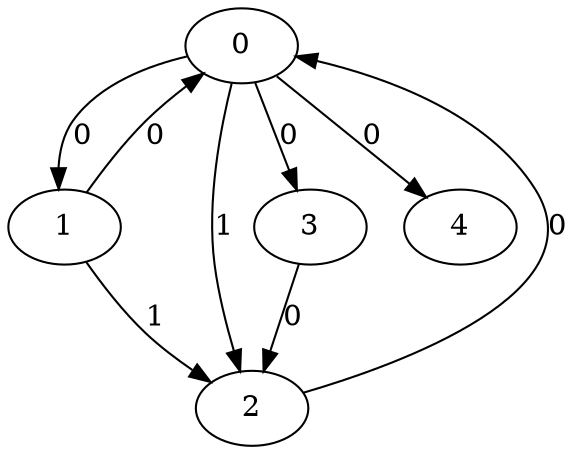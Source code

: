 // Source:410 Canonical: -1 0 1 0 0 0 -1 1 -1 -1 0 -1 -1 -1 -1 -1 -1 0 -1 -1 -1 -1 -1 -1 -1
digraph HRA_from_410_graph_000 {
  0 -> 1 [label="0"];
  0 -> 2 [label="1"];
  0 -> 3 [label="0"];
  1 -> 0 [label="0"];
  1 -> 2 [label="1"];
  2 -> 0 [label="0"];
  3 -> 2 [label="0"];
  0 -> 4 [label="0"];
}

// Source:410 Canonical: -1 0 1 0 0 0 -1 1 -1 -1 0 -1 -1 -1 -1 -1 -1 0 -1 -1 0 -1 -1 -1 -1
digraph HRA_from_410_graph_001 {
  0 -> 1 [label="0"];
  0 -> 2 [label="1"];
  0 -> 3 [label="0"];
  1 -> 0 [label="0"];
  1 -> 2 [label="1"];
  2 -> 0 [label="0"];
  3 -> 2 [label="0"];
  0 -> 4 [label="0"];
  4 -> 0 [label="0"];
}

// Source:410 Canonical: -1 0 1 0 -1 0 -1 1 -1 0 0 -1 -1 -1 -1 -1 -1 0 -1 -1 -1 -1 -1 -1 -1
digraph HRA_from_410_graph_002 {
  0 -> 1 [label="0"];
  0 -> 2 [label="1"];
  0 -> 3 [label="0"];
  1 -> 0 [label="0"];
  1 -> 2 [label="1"];
  2 -> 0 [label="0"];
  3 -> 2 [label="0"];
  1 -> 4 [label="0"];
}

// Source:410 Canonical: -1 0 1 0 0 0 -1 1 -1 0 0 -1 -1 -1 -1 -1 -1 0 -1 -1 -1 -1 -1 -1 -1
digraph HRA_from_410_graph_003 {
  0 -> 1 [label="0"];
  0 -> 2 [label="1"];
  0 -> 3 [label="0"];
  1 -> 0 [label="0"];
  1 -> 2 [label="1"];
  2 -> 0 [label="0"];
  3 -> 2 [label="0"];
  0 -> 4 [label="0"];
  1 -> 4 [label="0"];
}

// Source:410 Canonical: -1 0 1 0 -1 0 -1 1 -1 0 0 -1 -1 -1 -1 -1 -1 0 -1 -1 0 -1 -1 -1 -1
digraph HRA_from_410_graph_004 {
  0 -> 1 [label="0"];
  0 -> 2 [label="1"];
  0 -> 3 [label="0"];
  1 -> 0 [label="0"];
  1 -> 2 [label="1"];
  2 -> 0 [label="0"];
  3 -> 2 [label="0"];
  4 -> 0 [label="0"];
  1 -> 4 [label="0"];
}

// Source:410 Canonical: -1 0 1 0 0 0 -1 1 -1 0 0 -1 -1 -1 -1 -1 -1 0 -1 -1 0 -1 -1 -1 -1
digraph HRA_from_410_graph_005 {
  0 -> 1 [label="0"];
  0 -> 2 [label="1"];
  0 -> 3 [label="0"];
  1 -> 0 [label="0"];
  1 -> 2 [label="1"];
  2 -> 0 [label="0"];
  3 -> 2 [label="0"];
  0 -> 4 [label="0"];
  4 -> 0 [label="0"];
  1 -> 4 [label="0"];
}

// Source:410 Canonical: -1 0 1 0 0 0 -1 1 -1 -1 0 -1 -1 -1 -1 -1 -1 0 -1 -1 -1 0 -1 -1 -1
digraph HRA_from_410_graph_006 {
  0 -> 1 [label="0"];
  0 -> 2 [label="1"];
  0 -> 3 [label="0"];
  1 -> 0 [label="0"];
  1 -> 2 [label="1"];
  2 -> 0 [label="0"];
  3 -> 2 [label="0"];
  0 -> 4 [label="0"];
  4 -> 1 [label="0"];
}

// Source:410 Canonical: -1 0 1 0 0 0 -1 1 -1 -1 0 -1 -1 -1 -1 -1 -1 0 -1 -1 0 0 -1 -1 -1
digraph HRA_from_410_graph_007 {
  0 -> 1 [label="0"];
  0 -> 2 [label="1"];
  0 -> 3 [label="0"];
  1 -> 0 [label="0"];
  1 -> 2 [label="1"];
  2 -> 0 [label="0"];
  3 -> 2 [label="0"];
  0 -> 4 [label="0"];
  4 -> 0 [label="0"];
  4 -> 1 [label="0"];
}

// Source:410 Canonical: -1 0 1 0 -1 0 -1 1 -1 0 0 -1 -1 -1 -1 -1 -1 0 -1 -1 -1 0 -1 -1 -1
digraph HRA_from_410_graph_008 {
  0 -> 1 [label="0"];
  0 -> 2 [label="1"];
  0 -> 3 [label="0"];
  1 -> 0 [label="0"];
  1 -> 2 [label="1"];
  2 -> 0 [label="0"];
  3 -> 2 [label="0"];
  1 -> 4 [label="0"];
  4 -> 1 [label="0"];
}

// Source:410 Canonical: -1 0 1 0 0 0 -1 1 -1 0 0 -1 -1 -1 -1 -1 -1 0 -1 -1 -1 0 -1 -1 -1
digraph HRA_from_410_graph_009 {
  0 -> 1 [label="0"];
  0 -> 2 [label="1"];
  0 -> 3 [label="0"];
  1 -> 0 [label="0"];
  1 -> 2 [label="1"];
  2 -> 0 [label="0"];
  3 -> 2 [label="0"];
  0 -> 4 [label="0"];
  1 -> 4 [label="0"];
  4 -> 1 [label="0"];
}

// Source:410 Canonical: -1 0 1 0 -1 0 -1 1 -1 0 0 -1 -1 -1 -1 -1 -1 0 -1 -1 0 0 -1 -1 -1
digraph HRA_from_410_graph_010 {
  0 -> 1 [label="0"];
  0 -> 2 [label="1"];
  0 -> 3 [label="0"];
  1 -> 0 [label="0"];
  1 -> 2 [label="1"];
  2 -> 0 [label="0"];
  3 -> 2 [label="0"];
  4 -> 0 [label="0"];
  1 -> 4 [label="0"];
  4 -> 1 [label="0"];
}

// Source:410 Canonical: -1 0 1 0 0 0 -1 1 -1 0 0 -1 -1 -1 -1 -1 -1 0 -1 -1 0 0 -1 -1 -1
digraph HRA_from_410_graph_011 {
  0 -> 1 [label="0"];
  0 -> 2 [label="1"];
  0 -> 3 [label="0"];
  1 -> 0 [label="0"];
  1 -> 2 [label="1"];
  2 -> 0 [label="0"];
  3 -> 2 [label="0"];
  0 -> 4 [label="0"];
  4 -> 0 [label="0"];
  1 -> 4 [label="0"];
  4 -> 1 [label="0"];
}

// Source:410 Canonical: -1 0 1 0 -1 0 -1 1 -1 -1 0 -1 -1 -1 0 -1 -1 0 -1 -1 -1 -1 -1 -1 -1
digraph HRA_from_410_graph_012 {
  0 -> 1 [label="0"];
  0 -> 2 [label="1"];
  0 -> 3 [label="0"];
  1 -> 0 [label="0"];
  1 -> 2 [label="1"];
  2 -> 0 [label="0"];
  3 -> 2 [label="0"];
  2 -> 4 [label="0"];
}

// Source:410 Canonical: -1 0 1 0 0 0 -1 1 -1 -1 0 -1 -1 -1 0 -1 -1 0 -1 -1 -1 -1 -1 -1 -1
digraph HRA_from_410_graph_013 {
  0 -> 1 [label="0"];
  0 -> 2 [label="1"];
  0 -> 3 [label="0"];
  1 -> 0 [label="0"];
  1 -> 2 [label="1"];
  2 -> 0 [label="0"];
  3 -> 2 [label="0"];
  0 -> 4 [label="0"];
  2 -> 4 [label="0"];
}

// Source:410 Canonical: -1 0 1 0 -1 0 -1 1 -1 -1 0 -1 -1 -1 0 -1 -1 0 -1 -1 0 -1 -1 -1 -1
digraph HRA_from_410_graph_014 {
  0 -> 1 [label="0"];
  0 -> 2 [label="1"];
  0 -> 3 [label="0"];
  1 -> 0 [label="0"];
  1 -> 2 [label="1"];
  2 -> 0 [label="0"];
  3 -> 2 [label="0"];
  4 -> 0 [label="0"];
  2 -> 4 [label="0"];
}

// Source:410 Canonical: -1 0 1 0 0 0 -1 1 -1 -1 0 -1 -1 -1 0 -1 -1 0 -1 -1 0 -1 -1 -1 -1
digraph HRA_from_410_graph_015 {
  0 -> 1 [label="0"];
  0 -> 2 [label="1"];
  0 -> 3 [label="0"];
  1 -> 0 [label="0"];
  1 -> 2 [label="1"];
  2 -> 0 [label="0"];
  3 -> 2 [label="0"];
  0 -> 4 [label="0"];
  4 -> 0 [label="0"];
  2 -> 4 [label="0"];
}

// Source:410 Canonical: -1 0 1 0 -1 0 -1 1 -1 0 0 -1 -1 -1 0 -1 -1 0 -1 -1 -1 -1 -1 -1 -1
digraph HRA_from_410_graph_016 {
  0 -> 1 [label="0"];
  0 -> 2 [label="1"];
  0 -> 3 [label="0"];
  1 -> 0 [label="0"];
  1 -> 2 [label="1"];
  2 -> 0 [label="0"];
  3 -> 2 [label="0"];
  1 -> 4 [label="0"];
  2 -> 4 [label="0"];
}

// Source:410 Canonical: -1 0 1 0 0 0 -1 1 -1 0 0 -1 -1 -1 0 -1 -1 0 -1 -1 -1 -1 -1 -1 -1
digraph HRA_from_410_graph_017 {
  0 -> 1 [label="0"];
  0 -> 2 [label="1"];
  0 -> 3 [label="0"];
  1 -> 0 [label="0"];
  1 -> 2 [label="1"];
  2 -> 0 [label="0"];
  3 -> 2 [label="0"];
  0 -> 4 [label="0"];
  1 -> 4 [label="0"];
  2 -> 4 [label="0"];
}

// Source:410 Canonical: -1 0 1 0 -1 0 -1 1 -1 0 0 -1 -1 -1 0 -1 -1 0 -1 -1 0 -1 -1 -1 -1
digraph HRA_from_410_graph_018 {
  0 -> 1 [label="0"];
  0 -> 2 [label="1"];
  0 -> 3 [label="0"];
  1 -> 0 [label="0"];
  1 -> 2 [label="1"];
  2 -> 0 [label="0"];
  3 -> 2 [label="0"];
  4 -> 0 [label="0"];
  1 -> 4 [label="0"];
  2 -> 4 [label="0"];
}

// Source:410 Canonical: -1 0 1 0 0 0 -1 1 -1 0 0 -1 -1 -1 0 -1 -1 0 -1 -1 0 -1 -1 -1 -1
digraph HRA_from_410_graph_019 {
  0 -> 1 [label="0"];
  0 -> 2 [label="1"];
  0 -> 3 [label="0"];
  1 -> 0 [label="0"];
  1 -> 2 [label="1"];
  2 -> 0 [label="0"];
  3 -> 2 [label="0"];
  0 -> 4 [label="0"];
  4 -> 0 [label="0"];
  1 -> 4 [label="0"];
  2 -> 4 [label="0"];
}

// Source:410 Canonical: -1 0 1 0 -1 0 -1 1 -1 -1 0 -1 -1 -1 0 -1 -1 0 -1 -1 -1 0 -1 -1 -1
digraph HRA_from_410_graph_020 {
  0 -> 1 [label="0"];
  0 -> 2 [label="1"];
  0 -> 3 [label="0"];
  1 -> 0 [label="0"];
  1 -> 2 [label="1"];
  2 -> 0 [label="0"];
  3 -> 2 [label="0"];
  4 -> 1 [label="0"];
  2 -> 4 [label="0"];
}

// Source:410 Canonical: -1 0 1 0 0 0 -1 1 -1 -1 0 -1 -1 -1 0 -1 -1 0 -1 -1 -1 0 -1 -1 -1
digraph HRA_from_410_graph_021 {
  0 -> 1 [label="0"];
  0 -> 2 [label="1"];
  0 -> 3 [label="0"];
  1 -> 0 [label="0"];
  1 -> 2 [label="1"];
  2 -> 0 [label="0"];
  3 -> 2 [label="0"];
  0 -> 4 [label="0"];
  4 -> 1 [label="0"];
  2 -> 4 [label="0"];
}

// Source:410 Canonical: -1 0 1 0 -1 0 -1 1 -1 -1 0 -1 -1 -1 0 -1 -1 0 -1 -1 0 0 -1 -1 -1
digraph HRA_from_410_graph_022 {
  0 -> 1 [label="0"];
  0 -> 2 [label="1"];
  0 -> 3 [label="0"];
  1 -> 0 [label="0"];
  1 -> 2 [label="1"];
  2 -> 0 [label="0"];
  3 -> 2 [label="0"];
  4 -> 0 [label="0"];
  4 -> 1 [label="0"];
  2 -> 4 [label="0"];
}

// Source:410 Canonical: -1 0 1 0 0 0 -1 1 -1 -1 0 -1 -1 -1 0 -1 -1 0 -1 -1 0 0 -1 -1 -1
digraph HRA_from_410_graph_023 {
  0 -> 1 [label="0"];
  0 -> 2 [label="1"];
  0 -> 3 [label="0"];
  1 -> 0 [label="0"];
  1 -> 2 [label="1"];
  2 -> 0 [label="0"];
  3 -> 2 [label="0"];
  0 -> 4 [label="0"];
  4 -> 0 [label="0"];
  4 -> 1 [label="0"];
  2 -> 4 [label="0"];
}

// Source:410 Canonical: -1 0 1 0 -1 0 -1 1 -1 0 0 -1 -1 -1 0 -1 -1 0 -1 -1 -1 0 -1 -1 -1
digraph HRA_from_410_graph_024 {
  0 -> 1 [label="0"];
  0 -> 2 [label="1"];
  0 -> 3 [label="0"];
  1 -> 0 [label="0"];
  1 -> 2 [label="1"];
  2 -> 0 [label="0"];
  3 -> 2 [label="0"];
  1 -> 4 [label="0"];
  4 -> 1 [label="0"];
  2 -> 4 [label="0"];
}

// Source:410 Canonical: -1 0 1 0 0 0 -1 1 -1 0 0 -1 -1 -1 0 -1 -1 0 -1 -1 -1 0 -1 -1 -1
digraph HRA_from_410_graph_025 {
  0 -> 1 [label="0"];
  0 -> 2 [label="1"];
  0 -> 3 [label="0"];
  1 -> 0 [label="0"];
  1 -> 2 [label="1"];
  2 -> 0 [label="0"];
  3 -> 2 [label="0"];
  0 -> 4 [label="0"];
  1 -> 4 [label="0"];
  4 -> 1 [label="0"];
  2 -> 4 [label="0"];
}

// Source:410 Canonical: -1 0 1 0 -1 0 -1 1 -1 0 0 -1 -1 -1 0 -1 -1 0 -1 -1 0 0 -1 -1 -1
digraph HRA_from_410_graph_026 {
  0 -> 1 [label="0"];
  0 -> 2 [label="1"];
  0 -> 3 [label="0"];
  1 -> 0 [label="0"];
  1 -> 2 [label="1"];
  2 -> 0 [label="0"];
  3 -> 2 [label="0"];
  4 -> 0 [label="0"];
  1 -> 4 [label="0"];
  4 -> 1 [label="0"];
  2 -> 4 [label="0"];
}

// Source:410 Canonical: -1 0 1 0 0 0 -1 1 -1 0 0 -1 -1 -1 0 -1 -1 0 -1 -1 0 0 -1 -1 -1
digraph HRA_from_410_graph_027 {
  0 -> 1 [label="0"];
  0 -> 2 [label="1"];
  0 -> 3 [label="0"];
  1 -> 0 [label="0"];
  1 -> 2 [label="1"];
  2 -> 0 [label="0"];
  3 -> 2 [label="0"];
  0 -> 4 [label="0"];
  4 -> 0 [label="0"];
  1 -> 4 [label="0"];
  4 -> 1 [label="0"];
  2 -> 4 [label="0"];
}

// Source:410 Canonical: -1 0 1 0 0 0 -1 1 -1 -1 0 -1 -1 -1 -1 -1 -1 0 -1 -1 -1 -1 0 -1 -1
digraph HRA_from_410_graph_028 {
  0 -> 1 [label="0"];
  0 -> 2 [label="1"];
  0 -> 3 [label="0"];
  1 -> 0 [label="0"];
  1 -> 2 [label="1"];
  2 -> 0 [label="0"];
  3 -> 2 [label="0"];
  0 -> 4 [label="0"];
  4 -> 2 [label="0"];
}

// Source:410 Canonical: -1 0 1 0 0 0 -1 1 -1 -1 0 -1 -1 -1 -1 -1 -1 0 -1 -1 0 -1 0 -1 -1
digraph HRA_from_410_graph_029 {
  0 -> 1 [label="0"];
  0 -> 2 [label="1"];
  0 -> 3 [label="0"];
  1 -> 0 [label="0"];
  1 -> 2 [label="1"];
  2 -> 0 [label="0"];
  3 -> 2 [label="0"];
  0 -> 4 [label="0"];
  4 -> 0 [label="0"];
  4 -> 2 [label="0"];
}

// Source:410 Canonical: -1 0 1 0 -1 0 -1 1 -1 0 0 -1 -1 -1 -1 -1 -1 0 -1 -1 -1 -1 0 -1 -1
digraph HRA_from_410_graph_030 {
  0 -> 1 [label="0"];
  0 -> 2 [label="1"];
  0 -> 3 [label="0"];
  1 -> 0 [label="0"];
  1 -> 2 [label="1"];
  2 -> 0 [label="0"];
  3 -> 2 [label="0"];
  1 -> 4 [label="0"];
  4 -> 2 [label="0"];
}

// Source:410 Canonical: -1 0 1 0 0 0 -1 1 -1 0 0 -1 -1 -1 -1 -1 -1 0 -1 -1 -1 -1 0 -1 -1
digraph HRA_from_410_graph_031 {
  0 -> 1 [label="0"];
  0 -> 2 [label="1"];
  0 -> 3 [label="0"];
  1 -> 0 [label="0"];
  1 -> 2 [label="1"];
  2 -> 0 [label="0"];
  3 -> 2 [label="0"];
  0 -> 4 [label="0"];
  1 -> 4 [label="0"];
  4 -> 2 [label="0"];
}

// Source:410 Canonical: -1 0 1 0 -1 0 -1 1 -1 0 0 -1 -1 -1 -1 -1 -1 0 -1 -1 0 -1 0 -1 -1
digraph HRA_from_410_graph_032 {
  0 -> 1 [label="0"];
  0 -> 2 [label="1"];
  0 -> 3 [label="0"];
  1 -> 0 [label="0"];
  1 -> 2 [label="1"];
  2 -> 0 [label="0"];
  3 -> 2 [label="0"];
  4 -> 0 [label="0"];
  1 -> 4 [label="0"];
  4 -> 2 [label="0"];
}

// Source:410 Canonical: -1 0 1 0 0 0 -1 1 -1 0 0 -1 -1 -1 -1 -1 -1 0 -1 -1 0 -1 0 -1 -1
digraph HRA_from_410_graph_033 {
  0 -> 1 [label="0"];
  0 -> 2 [label="1"];
  0 -> 3 [label="0"];
  1 -> 0 [label="0"];
  1 -> 2 [label="1"];
  2 -> 0 [label="0"];
  3 -> 2 [label="0"];
  0 -> 4 [label="0"];
  4 -> 0 [label="0"];
  1 -> 4 [label="0"];
  4 -> 2 [label="0"];
}

// Source:410 Canonical: -1 0 1 0 0 0 -1 1 -1 -1 0 -1 -1 -1 -1 -1 -1 0 -1 -1 -1 0 0 -1 -1
digraph HRA_from_410_graph_034 {
  0 -> 1 [label="0"];
  0 -> 2 [label="1"];
  0 -> 3 [label="0"];
  1 -> 0 [label="0"];
  1 -> 2 [label="1"];
  2 -> 0 [label="0"];
  3 -> 2 [label="0"];
  0 -> 4 [label="0"];
  4 -> 1 [label="0"];
  4 -> 2 [label="0"];
}

// Source:410 Canonical: -1 0 1 0 0 0 -1 1 -1 -1 0 -1 -1 -1 -1 -1 -1 0 -1 -1 0 0 0 -1 -1
digraph HRA_from_410_graph_035 {
  0 -> 1 [label="0"];
  0 -> 2 [label="1"];
  0 -> 3 [label="0"];
  1 -> 0 [label="0"];
  1 -> 2 [label="1"];
  2 -> 0 [label="0"];
  3 -> 2 [label="0"];
  0 -> 4 [label="0"];
  4 -> 0 [label="0"];
  4 -> 1 [label="0"];
  4 -> 2 [label="0"];
}

// Source:410 Canonical: -1 0 1 0 -1 0 -1 1 -1 0 0 -1 -1 -1 -1 -1 -1 0 -1 -1 -1 0 0 -1 -1
digraph HRA_from_410_graph_036 {
  0 -> 1 [label="0"];
  0 -> 2 [label="1"];
  0 -> 3 [label="0"];
  1 -> 0 [label="0"];
  1 -> 2 [label="1"];
  2 -> 0 [label="0"];
  3 -> 2 [label="0"];
  1 -> 4 [label="0"];
  4 -> 1 [label="0"];
  4 -> 2 [label="0"];
}

// Source:410 Canonical: -1 0 1 0 0 0 -1 1 -1 0 0 -1 -1 -1 -1 -1 -1 0 -1 -1 -1 0 0 -1 -1
digraph HRA_from_410_graph_037 {
  0 -> 1 [label="0"];
  0 -> 2 [label="1"];
  0 -> 3 [label="0"];
  1 -> 0 [label="0"];
  1 -> 2 [label="1"];
  2 -> 0 [label="0"];
  3 -> 2 [label="0"];
  0 -> 4 [label="0"];
  1 -> 4 [label="0"];
  4 -> 1 [label="0"];
  4 -> 2 [label="0"];
}

// Source:410 Canonical: -1 0 1 0 -1 0 -1 1 -1 0 0 -1 -1 -1 -1 -1 -1 0 -1 -1 0 0 0 -1 -1
digraph HRA_from_410_graph_038 {
  0 -> 1 [label="0"];
  0 -> 2 [label="1"];
  0 -> 3 [label="0"];
  1 -> 0 [label="0"];
  1 -> 2 [label="1"];
  2 -> 0 [label="0"];
  3 -> 2 [label="0"];
  4 -> 0 [label="0"];
  1 -> 4 [label="0"];
  4 -> 1 [label="0"];
  4 -> 2 [label="0"];
}

// Source:410 Canonical: -1 0 1 0 0 0 -1 1 -1 0 0 -1 -1 -1 -1 -1 -1 0 -1 -1 0 0 0 -1 -1
digraph HRA_from_410_graph_039 {
  0 -> 1 [label="0"];
  0 -> 2 [label="1"];
  0 -> 3 [label="0"];
  1 -> 0 [label="0"];
  1 -> 2 [label="1"];
  2 -> 0 [label="0"];
  3 -> 2 [label="0"];
  0 -> 4 [label="0"];
  4 -> 0 [label="0"];
  1 -> 4 [label="0"];
  4 -> 1 [label="0"];
  4 -> 2 [label="0"];
}

// Source:410 Canonical: -1 0 1 0 -1 0 -1 1 -1 -1 0 -1 -1 -1 0 -1 -1 0 -1 -1 -1 -1 0 -1 -1
digraph HRA_from_410_graph_040 {
  0 -> 1 [label="0"];
  0 -> 2 [label="1"];
  0 -> 3 [label="0"];
  1 -> 0 [label="0"];
  1 -> 2 [label="1"];
  2 -> 0 [label="0"];
  3 -> 2 [label="0"];
  2 -> 4 [label="0"];
  4 -> 2 [label="0"];
}

// Source:410 Canonical: -1 0 1 0 0 0 -1 1 -1 -1 0 -1 -1 -1 0 -1 -1 0 -1 -1 -1 -1 0 -1 -1
digraph HRA_from_410_graph_041 {
  0 -> 1 [label="0"];
  0 -> 2 [label="1"];
  0 -> 3 [label="0"];
  1 -> 0 [label="0"];
  1 -> 2 [label="1"];
  2 -> 0 [label="0"];
  3 -> 2 [label="0"];
  0 -> 4 [label="0"];
  2 -> 4 [label="0"];
  4 -> 2 [label="0"];
}

// Source:410 Canonical: -1 0 1 0 -1 0 -1 1 -1 -1 0 -1 -1 -1 0 -1 -1 0 -1 -1 0 -1 0 -1 -1
digraph HRA_from_410_graph_042 {
  0 -> 1 [label="0"];
  0 -> 2 [label="1"];
  0 -> 3 [label="0"];
  1 -> 0 [label="0"];
  1 -> 2 [label="1"];
  2 -> 0 [label="0"];
  3 -> 2 [label="0"];
  4 -> 0 [label="0"];
  2 -> 4 [label="0"];
  4 -> 2 [label="0"];
}

// Source:410 Canonical: -1 0 1 0 0 0 -1 1 -1 -1 0 -1 -1 -1 0 -1 -1 0 -1 -1 0 -1 0 -1 -1
digraph HRA_from_410_graph_043 {
  0 -> 1 [label="0"];
  0 -> 2 [label="1"];
  0 -> 3 [label="0"];
  1 -> 0 [label="0"];
  1 -> 2 [label="1"];
  2 -> 0 [label="0"];
  3 -> 2 [label="0"];
  0 -> 4 [label="0"];
  4 -> 0 [label="0"];
  2 -> 4 [label="0"];
  4 -> 2 [label="0"];
}

// Source:410 Canonical: -1 0 1 0 -1 0 -1 1 -1 0 0 -1 -1 -1 0 -1 -1 0 -1 -1 -1 -1 0 -1 -1
digraph HRA_from_410_graph_044 {
  0 -> 1 [label="0"];
  0 -> 2 [label="1"];
  0 -> 3 [label="0"];
  1 -> 0 [label="0"];
  1 -> 2 [label="1"];
  2 -> 0 [label="0"];
  3 -> 2 [label="0"];
  1 -> 4 [label="0"];
  2 -> 4 [label="0"];
  4 -> 2 [label="0"];
}

// Source:410 Canonical: -1 0 1 0 0 0 -1 1 -1 0 0 -1 -1 -1 0 -1 -1 0 -1 -1 -1 -1 0 -1 -1
digraph HRA_from_410_graph_045 {
  0 -> 1 [label="0"];
  0 -> 2 [label="1"];
  0 -> 3 [label="0"];
  1 -> 0 [label="0"];
  1 -> 2 [label="1"];
  2 -> 0 [label="0"];
  3 -> 2 [label="0"];
  0 -> 4 [label="0"];
  1 -> 4 [label="0"];
  2 -> 4 [label="0"];
  4 -> 2 [label="0"];
}

// Source:410 Canonical: -1 0 1 0 -1 0 -1 1 -1 0 0 -1 -1 -1 0 -1 -1 0 -1 -1 0 -1 0 -1 -1
digraph HRA_from_410_graph_046 {
  0 -> 1 [label="0"];
  0 -> 2 [label="1"];
  0 -> 3 [label="0"];
  1 -> 0 [label="0"];
  1 -> 2 [label="1"];
  2 -> 0 [label="0"];
  3 -> 2 [label="0"];
  4 -> 0 [label="0"];
  1 -> 4 [label="0"];
  2 -> 4 [label="0"];
  4 -> 2 [label="0"];
}

// Source:410 Canonical: -1 0 1 0 0 0 -1 1 -1 0 0 -1 -1 -1 0 -1 -1 0 -1 -1 0 -1 0 -1 -1
digraph HRA_from_410_graph_047 {
  0 -> 1 [label="0"];
  0 -> 2 [label="1"];
  0 -> 3 [label="0"];
  1 -> 0 [label="0"];
  1 -> 2 [label="1"];
  2 -> 0 [label="0"];
  3 -> 2 [label="0"];
  0 -> 4 [label="0"];
  4 -> 0 [label="0"];
  1 -> 4 [label="0"];
  2 -> 4 [label="0"];
  4 -> 2 [label="0"];
}

// Source:410 Canonical: -1 0 1 0 -1 0 -1 1 -1 -1 0 -1 -1 -1 0 -1 -1 0 -1 -1 -1 0 0 -1 -1
digraph HRA_from_410_graph_048 {
  0 -> 1 [label="0"];
  0 -> 2 [label="1"];
  0 -> 3 [label="0"];
  1 -> 0 [label="0"];
  1 -> 2 [label="1"];
  2 -> 0 [label="0"];
  3 -> 2 [label="0"];
  4 -> 1 [label="0"];
  2 -> 4 [label="0"];
  4 -> 2 [label="0"];
}

// Source:410 Canonical: -1 0 1 0 0 0 -1 1 -1 -1 0 -1 -1 -1 0 -1 -1 0 -1 -1 -1 0 0 -1 -1
digraph HRA_from_410_graph_049 {
  0 -> 1 [label="0"];
  0 -> 2 [label="1"];
  0 -> 3 [label="0"];
  1 -> 0 [label="0"];
  1 -> 2 [label="1"];
  2 -> 0 [label="0"];
  3 -> 2 [label="0"];
  0 -> 4 [label="0"];
  4 -> 1 [label="0"];
  2 -> 4 [label="0"];
  4 -> 2 [label="0"];
}

// Source:410 Canonical: -1 0 1 0 -1 0 -1 1 -1 -1 0 -1 -1 -1 0 -1 -1 0 -1 -1 0 0 0 -1 -1
digraph HRA_from_410_graph_050 {
  0 -> 1 [label="0"];
  0 -> 2 [label="1"];
  0 -> 3 [label="0"];
  1 -> 0 [label="0"];
  1 -> 2 [label="1"];
  2 -> 0 [label="0"];
  3 -> 2 [label="0"];
  4 -> 0 [label="0"];
  4 -> 1 [label="0"];
  2 -> 4 [label="0"];
  4 -> 2 [label="0"];
}

// Source:410 Canonical: -1 0 1 0 0 0 -1 1 -1 -1 0 -1 -1 -1 0 -1 -1 0 -1 -1 0 0 0 -1 -1
digraph HRA_from_410_graph_051 {
  0 -> 1 [label="0"];
  0 -> 2 [label="1"];
  0 -> 3 [label="0"];
  1 -> 0 [label="0"];
  1 -> 2 [label="1"];
  2 -> 0 [label="0"];
  3 -> 2 [label="0"];
  0 -> 4 [label="0"];
  4 -> 0 [label="0"];
  4 -> 1 [label="0"];
  2 -> 4 [label="0"];
  4 -> 2 [label="0"];
}

// Source:410 Canonical: -1 0 1 0 -1 0 -1 1 -1 0 0 -1 -1 -1 0 -1 -1 0 -1 -1 -1 0 0 -1 -1
digraph HRA_from_410_graph_052 {
  0 -> 1 [label="0"];
  0 -> 2 [label="1"];
  0 -> 3 [label="0"];
  1 -> 0 [label="0"];
  1 -> 2 [label="1"];
  2 -> 0 [label="0"];
  3 -> 2 [label="0"];
  1 -> 4 [label="0"];
  4 -> 1 [label="0"];
  2 -> 4 [label="0"];
  4 -> 2 [label="0"];
}

// Source:410 Canonical: -1 0 1 0 0 0 -1 1 -1 0 0 -1 -1 -1 0 -1 -1 0 -1 -1 -1 0 0 -1 -1
digraph HRA_from_410_graph_053 {
  0 -> 1 [label="0"];
  0 -> 2 [label="1"];
  0 -> 3 [label="0"];
  1 -> 0 [label="0"];
  1 -> 2 [label="1"];
  2 -> 0 [label="0"];
  3 -> 2 [label="0"];
  0 -> 4 [label="0"];
  1 -> 4 [label="0"];
  4 -> 1 [label="0"];
  2 -> 4 [label="0"];
  4 -> 2 [label="0"];
}

// Source:410 Canonical: -1 0 1 0 -1 0 -1 1 -1 0 0 -1 -1 -1 0 -1 -1 0 -1 -1 0 0 0 -1 -1
digraph HRA_from_410_graph_054 {
  0 -> 1 [label="0"];
  0 -> 2 [label="1"];
  0 -> 3 [label="0"];
  1 -> 0 [label="0"];
  1 -> 2 [label="1"];
  2 -> 0 [label="0"];
  3 -> 2 [label="0"];
  4 -> 0 [label="0"];
  1 -> 4 [label="0"];
  4 -> 1 [label="0"];
  2 -> 4 [label="0"];
  4 -> 2 [label="0"];
}

// Source:410 Canonical: -1 0 1 0 0 0 -1 1 -1 0 0 -1 -1 -1 0 -1 -1 0 -1 -1 0 0 0 -1 -1
digraph HRA_from_410_graph_055 {
  0 -> 1 [label="0"];
  0 -> 2 [label="1"];
  0 -> 3 [label="0"];
  1 -> 0 [label="0"];
  1 -> 2 [label="1"];
  2 -> 0 [label="0"];
  3 -> 2 [label="0"];
  0 -> 4 [label="0"];
  4 -> 0 [label="0"];
  1 -> 4 [label="0"];
  4 -> 1 [label="0"];
  2 -> 4 [label="0"];
  4 -> 2 [label="0"];
}

// Source:410 Canonical: -1 0 1 0 -1 0 -1 1 -1 -1 0 -1 -1 -1 -1 -1 -1 0 -1 0 -1 -1 -1 -1 -1
digraph HRA_from_410_graph_056 {
  0 -> 1 [label="0"];
  0 -> 2 [label="1"];
  0 -> 3 [label="0"];
  1 -> 0 [label="0"];
  1 -> 2 [label="1"];
  2 -> 0 [label="0"];
  3 -> 2 [label="0"];
  3 -> 4 [label="0"];
}

// Source:410 Canonical: -1 0 1 0 0 0 -1 1 -1 -1 0 -1 -1 -1 -1 -1 -1 0 -1 0 -1 -1 -1 -1 -1
digraph HRA_from_410_graph_057 {
  0 -> 1 [label="0"];
  0 -> 2 [label="1"];
  0 -> 3 [label="0"];
  1 -> 0 [label="0"];
  1 -> 2 [label="1"];
  2 -> 0 [label="0"];
  3 -> 2 [label="0"];
  0 -> 4 [label="0"];
  3 -> 4 [label="0"];
}

// Source:410 Canonical: -1 0 1 0 -1 0 -1 1 -1 -1 0 -1 -1 -1 -1 -1 -1 0 -1 0 0 -1 -1 -1 -1
digraph HRA_from_410_graph_058 {
  0 -> 1 [label="0"];
  0 -> 2 [label="1"];
  0 -> 3 [label="0"];
  1 -> 0 [label="0"];
  1 -> 2 [label="1"];
  2 -> 0 [label="0"];
  3 -> 2 [label="0"];
  4 -> 0 [label="0"];
  3 -> 4 [label="0"];
}

// Source:410 Canonical: -1 0 1 0 0 0 -1 1 -1 -1 0 -1 -1 -1 -1 -1 -1 0 -1 0 0 -1 -1 -1 -1
digraph HRA_from_410_graph_059 {
  0 -> 1 [label="0"];
  0 -> 2 [label="1"];
  0 -> 3 [label="0"];
  1 -> 0 [label="0"];
  1 -> 2 [label="1"];
  2 -> 0 [label="0"];
  3 -> 2 [label="0"];
  0 -> 4 [label="0"];
  4 -> 0 [label="0"];
  3 -> 4 [label="0"];
}

// Source:410 Canonical: -1 0 1 0 -1 0 -1 1 -1 0 0 -1 -1 -1 -1 -1 -1 0 -1 0 -1 -1 -1 -1 -1
digraph HRA_from_410_graph_060 {
  0 -> 1 [label="0"];
  0 -> 2 [label="1"];
  0 -> 3 [label="0"];
  1 -> 0 [label="0"];
  1 -> 2 [label="1"];
  2 -> 0 [label="0"];
  3 -> 2 [label="0"];
  1 -> 4 [label="0"];
  3 -> 4 [label="0"];
}

// Source:410 Canonical: -1 0 1 0 0 0 -1 1 -1 0 0 -1 -1 -1 -1 -1 -1 0 -1 0 -1 -1 -1 -1 -1
digraph HRA_from_410_graph_061 {
  0 -> 1 [label="0"];
  0 -> 2 [label="1"];
  0 -> 3 [label="0"];
  1 -> 0 [label="0"];
  1 -> 2 [label="1"];
  2 -> 0 [label="0"];
  3 -> 2 [label="0"];
  0 -> 4 [label="0"];
  1 -> 4 [label="0"];
  3 -> 4 [label="0"];
}

// Source:410 Canonical: -1 0 1 0 -1 0 -1 1 -1 0 0 -1 -1 -1 -1 -1 -1 0 -1 0 0 -1 -1 -1 -1
digraph HRA_from_410_graph_062 {
  0 -> 1 [label="0"];
  0 -> 2 [label="1"];
  0 -> 3 [label="0"];
  1 -> 0 [label="0"];
  1 -> 2 [label="1"];
  2 -> 0 [label="0"];
  3 -> 2 [label="0"];
  4 -> 0 [label="0"];
  1 -> 4 [label="0"];
  3 -> 4 [label="0"];
}

// Source:410 Canonical: -1 0 1 0 0 0 -1 1 -1 0 0 -1 -1 -1 -1 -1 -1 0 -1 0 0 -1 -1 -1 -1
digraph HRA_from_410_graph_063 {
  0 -> 1 [label="0"];
  0 -> 2 [label="1"];
  0 -> 3 [label="0"];
  1 -> 0 [label="0"];
  1 -> 2 [label="1"];
  2 -> 0 [label="0"];
  3 -> 2 [label="0"];
  0 -> 4 [label="0"];
  4 -> 0 [label="0"];
  1 -> 4 [label="0"];
  3 -> 4 [label="0"];
}

// Source:410 Canonical: -1 0 1 0 -1 0 -1 1 -1 -1 0 -1 -1 -1 -1 -1 -1 0 -1 0 -1 0 -1 -1 -1
digraph HRA_from_410_graph_064 {
  0 -> 1 [label="0"];
  0 -> 2 [label="1"];
  0 -> 3 [label="0"];
  1 -> 0 [label="0"];
  1 -> 2 [label="1"];
  2 -> 0 [label="0"];
  3 -> 2 [label="0"];
  4 -> 1 [label="0"];
  3 -> 4 [label="0"];
}

// Source:410 Canonical: -1 0 1 0 0 0 -1 1 -1 -1 0 -1 -1 -1 -1 -1 -1 0 -1 0 -1 0 -1 -1 -1
digraph HRA_from_410_graph_065 {
  0 -> 1 [label="0"];
  0 -> 2 [label="1"];
  0 -> 3 [label="0"];
  1 -> 0 [label="0"];
  1 -> 2 [label="1"];
  2 -> 0 [label="0"];
  3 -> 2 [label="0"];
  0 -> 4 [label="0"];
  4 -> 1 [label="0"];
  3 -> 4 [label="0"];
}

// Source:410 Canonical: -1 0 1 0 -1 0 -1 1 -1 -1 0 -1 -1 -1 -1 -1 -1 0 -1 0 0 0 -1 -1 -1
digraph HRA_from_410_graph_066 {
  0 -> 1 [label="0"];
  0 -> 2 [label="1"];
  0 -> 3 [label="0"];
  1 -> 0 [label="0"];
  1 -> 2 [label="1"];
  2 -> 0 [label="0"];
  3 -> 2 [label="0"];
  4 -> 0 [label="0"];
  4 -> 1 [label="0"];
  3 -> 4 [label="0"];
}

// Source:410 Canonical: -1 0 1 0 0 0 -1 1 -1 -1 0 -1 -1 -1 -1 -1 -1 0 -1 0 0 0 -1 -1 -1
digraph HRA_from_410_graph_067 {
  0 -> 1 [label="0"];
  0 -> 2 [label="1"];
  0 -> 3 [label="0"];
  1 -> 0 [label="0"];
  1 -> 2 [label="1"];
  2 -> 0 [label="0"];
  3 -> 2 [label="0"];
  0 -> 4 [label="0"];
  4 -> 0 [label="0"];
  4 -> 1 [label="0"];
  3 -> 4 [label="0"];
}

// Source:410 Canonical: -1 0 1 0 -1 0 -1 1 -1 0 0 -1 -1 -1 -1 -1 -1 0 -1 0 -1 0 -1 -1 -1
digraph HRA_from_410_graph_068 {
  0 -> 1 [label="0"];
  0 -> 2 [label="1"];
  0 -> 3 [label="0"];
  1 -> 0 [label="0"];
  1 -> 2 [label="1"];
  2 -> 0 [label="0"];
  3 -> 2 [label="0"];
  1 -> 4 [label="0"];
  4 -> 1 [label="0"];
  3 -> 4 [label="0"];
}

// Source:410 Canonical: -1 0 1 0 0 0 -1 1 -1 0 0 -1 -1 -1 -1 -1 -1 0 -1 0 -1 0 -1 -1 -1
digraph HRA_from_410_graph_069 {
  0 -> 1 [label="0"];
  0 -> 2 [label="1"];
  0 -> 3 [label="0"];
  1 -> 0 [label="0"];
  1 -> 2 [label="1"];
  2 -> 0 [label="0"];
  3 -> 2 [label="0"];
  0 -> 4 [label="0"];
  1 -> 4 [label="0"];
  4 -> 1 [label="0"];
  3 -> 4 [label="0"];
}

// Source:410 Canonical: -1 0 1 0 -1 0 -1 1 -1 0 0 -1 -1 -1 -1 -1 -1 0 -1 0 0 0 -1 -1 -1
digraph HRA_from_410_graph_070 {
  0 -> 1 [label="0"];
  0 -> 2 [label="1"];
  0 -> 3 [label="0"];
  1 -> 0 [label="0"];
  1 -> 2 [label="1"];
  2 -> 0 [label="0"];
  3 -> 2 [label="0"];
  4 -> 0 [label="0"];
  1 -> 4 [label="0"];
  4 -> 1 [label="0"];
  3 -> 4 [label="0"];
}

// Source:410 Canonical: -1 0 1 0 0 0 -1 1 -1 0 0 -1 -1 -1 -1 -1 -1 0 -1 0 0 0 -1 -1 -1
digraph HRA_from_410_graph_071 {
  0 -> 1 [label="0"];
  0 -> 2 [label="1"];
  0 -> 3 [label="0"];
  1 -> 0 [label="0"];
  1 -> 2 [label="1"];
  2 -> 0 [label="0"];
  3 -> 2 [label="0"];
  0 -> 4 [label="0"];
  4 -> 0 [label="0"];
  1 -> 4 [label="0"];
  4 -> 1 [label="0"];
  3 -> 4 [label="0"];
}

// Source:410 Canonical: -1 0 1 0 -1 0 -1 1 -1 -1 0 -1 -1 -1 0 -1 -1 0 -1 0 -1 -1 -1 -1 -1
digraph HRA_from_410_graph_072 {
  0 -> 1 [label="0"];
  0 -> 2 [label="1"];
  0 -> 3 [label="0"];
  1 -> 0 [label="0"];
  1 -> 2 [label="1"];
  2 -> 0 [label="0"];
  3 -> 2 [label="0"];
  2 -> 4 [label="0"];
  3 -> 4 [label="0"];
}

// Source:410 Canonical: -1 0 1 0 0 0 -1 1 -1 -1 0 -1 -1 -1 0 -1 -1 0 -1 0 -1 -1 -1 -1 -1
digraph HRA_from_410_graph_073 {
  0 -> 1 [label="0"];
  0 -> 2 [label="1"];
  0 -> 3 [label="0"];
  1 -> 0 [label="0"];
  1 -> 2 [label="1"];
  2 -> 0 [label="0"];
  3 -> 2 [label="0"];
  0 -> 4 [label="0"];
  2 -> 4 [label="0"];
  3 -> 4 [label="0"];
}

// Source:410 Canonical: -1 0 1 0 -1 0 -1 1 -1 -1 0 -1 -1 -1 0 -1 -1 0 -1 0 0 -1 -1 -1 -1
digraph HRA_from_410_graph_074 {
  0 -> 1 [label="0"];
  0 -> 2 [label="1"];
  0 -> 3 [label="0"];
  1 -> 0 [label="0"];
  1 -> 2 [label="1"];
  2 -> 0 [label="0"];
  3 -> 2 [label="0"];
  4 -> 0 [label="0"];
  2 -> 4 [label="0"];
  3 -> 4 [label="0"];
}

// Source:410 Canonical: -1 0 1 0 0 0 -1 1 -1 -1 0 -1 -1 -1 0 -1 -1 0 -1 0 0 -1 -1 -1 -1
digraph HRA_from_410_graph_075 {
  0 -> 1 [label="0"];
  0 -> 2 [label="1"];
  0 -> 3 [label="0"];
  1 -> 0 [label="0"];
  1 -> 2 [label="1"];
  2 -> 0 [label="0"];
  3 -> 2 [label="0"];
  0 -> 4 [label="0"];
  4 -> 0 [label="0"];
  2 -> 4 [label="0"];
  3 -> 4 [label="0"];
}

// Source:410 Canonical: -1 0 1 0 -1 0 -1 1 -1 0 0 -1 -1 -1 0 -1 -1 0 -1 0 -1 -1 -1 -1 -1
digraph HRA_from_410_graph_076 {
  0 -> 1 [label="0"];
  0 -> 2 [label="1"];
  0 -> 3 [label="0"];
  1 -> 0 [label="0"];
  1 -> 2 [label="1"];
  2 -> 0 [label="0"];
  3 -> 2 [label="0"];
  1 -> 4 [label="0"];
  2 -> 4 [label="0"];
  3 -> 4 [label="0"];
}

// Source:410 Canonical: -1 0 1 0 0 0 -1 1 -1 0 0 -1 -1 -1 0 -1 -1 0 -1 0 -1 -1 -1 -1 -1
digraph HRA_from_410_graph_077 {
  0 -> 1 [label="0"];
  0 -> 2 [label="1"];
  0 -> 3 [label="0"];
  1 -> 0 [label="0"];
  1 -> 2 [label="1"];
  2 -> 0 [label="0"];
  3 -> 2 [label="0"];
  0 -> 4 [label="0"];
  1 -> 4 [label="0"];
  2 -> 4 [label="0"];
  3 -> 4 [label="0"];
}

// Source:410 Canonical: -1 0 1 0 -1 0 -1 1 -1 0 0 -1 -1 -1 0 -1 -1 0 -1 0 0 -1 -1 -1 -1
digraph HRA_from_410_graph_078 {
  0 -> 1 [label="0"];
  0 -> 2 [label="1"];
  0 -> 3 [label="0"];
  1 -> 0 [label="0"];
  1 -> 2 [label="1"];
  2 -> 0 [label="0"];
  3 -> 2 [label="0"];
  4 -> 0 [label="0"];
  1 -> 4 [label="0"];
  2 -> 4 [label="0"];
  3 -> 4 [label="0"];
}

// Source:410 Canonical: -1 0 1 0 0 0 -1 1 -1 0 0 -1 -1 -1 0 -1 -1 0 -1 0 0 -1 -1 -1 -1
digraph HRA_from_410_graph_079 {
  0 -> 1 [label="0"];
  0 -> 2 [label="1"];
  0 -> 3 [label="0"];
  1 -> 0 [label="0"];
  1 -> 2 [label="1"];
  2 -> 0 [label="0"];
  3 -> 2 [label="0"];
  0 -> 4 [label="0"];
  4 -> 0 [label="0"];
  1 -> 4 [label="0"];
  2 -> 4 [label="0"];
  3 -> 4 [label="0"];
}

// Source:410 Canonical: -1 0 1 0 -1 0 -1 1 -1 -1 0 -1 -1 -1 0 -1 -1 0 -1 0 -1 0 -1 -1 -1
digraph HRA_from_410_graph_080 {
  0 -> 1 [label="0"];
  0 -> 2 [label="1"];
  0 -> 3 [label="0"];
  1 -> 0 [label="0"];
  1 -> 2 [label="1"];
  2 -> 0 [label="0"];
  3 -> 2 [label="0"];
  4 -> 1 [label="0"];
  2 -> 4 [label="0"];
  3 -> 4 [label="0"];
}

// Source:410 Canonical: -1 0 1 0 0 0 -1 1 -1 -1 0 -1 -1 -1 0 -1 -1 0 -1 0 -1 0 -1 -1 -1
digraph HRA_from_410_graph_081 {
  0 -> 1 [label="0"];
  0 -> 2 [label="1"];
  0 -> 3 [label="0"];
  1 -> 0 [label="0"];
  1 -> 2 [label="1"];
  2 -> 0 [label="0"];
  3 -> 2 [label="0"];
  0 -> 4 [label="0"];
  4 -> 1 [label="0"];
  2 -> 4 [label="0"];
  3 -> 4 [label="0"];
}

// Source:410 Canonical: -1 0 1 0 -1 0 -1 1 -1 -1 0 -1 -1 -1 0 -1 -1 0 -1 0 0 0 -1 -1 -1
digraph HRA_from_410_graph_082 {
  0 -> 1 [label="0"];
  0 -> 2 [label="1"];
  0 -> 3 [label="0"];
  1 -> 0 [label="0"];
  1 -> 2 [label="1"];
  2 -> 0 [label="0"];
  3 -> 2 [label="0"];
  4 -> 0 [label="0"];
  4 -> 1 [label="0"];
  2 -> 4 [label="0"];
  3 -> 4 [label="0"];
}

// Source:410 Canonical: -1 0 1 0 0 0 -1 1 -1 -1 0 -1 -1 -1 0 -1 -1 0 -1 0 0 0 -1 -1 -1
digraph HRA_from_410_graph_083 {
  0 -> 1 [label="0"];
  0 -> 2 [label="1"];
  0 -> 3 [label="0"];
  1 -> 0 [label="0"];
  1 -> 2 [label="1"];
  2 -> 0 [label="0"];
  3 -> 2 [label="0"];
  0 -> 4 [label="0"];
  4 -> 0 [label="0"];
  4 -> 1 [label="0"];
  2 -> 4 [label="0"];
  3 -> 4 [label="0"];
}

// Source:410 Canonical: -1 0 1 0 -1 0 -1 1 -1 0 0 -1 -1 -1 0 -1 -1 0 -1 0 -1 0 -1 -1 -1
digraph HRA_from_410_graph_084 {
  0 -> 1 [label="0"];
  0 -> 2 [label="1"];
  0 -> 3 [label="0"];
  1 -> 0 [label="0"];
  1 -> 2 [label="1"];
  2 -> 0 [label="0"];
  3 -> 2 [label="0"];
  1 -> 4 [label="0"];
  4 -> 1 [label="0"];
  2 -> 4 [label="0"];
  3 -> 4 [label="0"];
}

// Source:410 Canonical: -1 0 1 0 0 0 -1 1 -1 0 0 -1 -1 -1 0 -1 -1 0 -1 0 -1 0 -1 -1 -1
digraph HRA_from_410_graph_085 {
  0 -> 1 [label="0"];
  0 -> 2 [label="1"];
  0 -> 3 [label="0"];
  1 -> 0 [label="0"];
  1 -> 2 [label="1"];
  2 -> 0 [label="0"];
  3 -> 2 [label="0"];
  0 -> 4 [label="0"];
  1 -> 4 [label="0"];
  4 -> 1 [label="0"];
  2 -> 4 [label="0"];
  3 -> 4 [label="0"];
}

// Source:410 Canonical: -1 0 1 0 -1 0 -1 1 -1 0 0 -1 -1 -1 0 -1 -1 0 -1 0 0 0 -1 -1 -1
digraph HRA_from_410_graph_086 {
  0 -> 1 [label="0"];
  0 -> 2 [label="1"];
  0 -> 3 [label="0"];
  1 -> 0 [label="0"];
  1 -> 2 [label="1"];
  2 -> 0 [label="0"];
  3 -> 2 [label="0"];
  4 -> 0 [label="0"];
  1 -> 4 [label="0"];
  4 -> 1 [label="0"];
  2 -> 4 [label="0"];
  3 -> 4 [label="0"];
}

// Source:410 Canonical: -1 0 1 0 0 0 -1 1 -1 0 0 -1 -1 -1 0 -1 -1 0 -1 0 0 0 -1 -1 -1
digraph HRA_from_410_graph_087 {
  0 -> 1 [label="0"];
  0 -> 2 [label="1"];
  0 -> 3 [label="0"];
  1 -> 0 [label="0"];
  1 -> 2 [label="1"];
  2 -> 0 [label="0"];
  3 -> 2 [label="0"];
  0 -> 4 [label="0"];
  4 -> 0 [label="0"];
  1 -> 4 [label="0"];
  4 -> 1 [label="0"];
  2 -> 4 [label="0"];
  3 -> 4 [label="0"];
}

// Source:410 Canonical: -1 0 1 0 -1 0 -1 1 -1 -1 0 -1 -1 -1 -1 -1 -1 0 -1 0 -1 -1 0 -1 -1
digraph HRA_from_410_graph_088 {
  0 -> 1 [label="0"];
  0 -> 2 [label="1"];
  0 -> 3 [label="0"];
  1 -> 0 [label="0"];
  1 -> 2 [label="1"];
  2 -> 0 [label="0"];
  3 -> 2 [label="0"];
  4 -> 2 [label="0"];
  3 -> 4 [label="0"];
}

// Source:410 Canonical: -1 0 1 0 0 0 -1 1 -1 -1 0 -1 -1 -1 -1 -1 -1 0 -1 0 -1 -1 0 -1 -1
digraph HRA_from_410_graph_089 {
  0 -> 1 [label="0"];
  0 -> 2 [label="1"];
  0 -> 3 [label="0"];
  1 -> 0 [label="0"];
  1 -> 2 [label="1"];
  2 -> 0 [label="0"];
  3 -> 2 [label="0"];
  0 -> 4 [label="0"];
  4 -> 2 [label="0"];
  3 -> 4 [label="0"];
}

// Source:410 Canonical: -1 0 1 0 -1 0 -1 1 -1 -1 0 -1 -1 -1 -1 -1 -1 0 -1 0 0 -1 0 -1 -1
digraph HRA_from_410_graph_090 {
  0 -> 1 [label="0"];
  0 -> 2 [label="1"];
  0 -> 3 [label="0"];
  1 -> 0 [label="0"];
  1 -> 2 [label="1"];
  2 -> 0 [label="0"];
  3 -> 2 [label="0"];
  4 -> 0 [label="0"];
  4 -> 2 [label="0"];
  3 -> 4 [label="0"];
}

// Source:410 Canonical: -1 0 1 0 0 0 -1 1 -1 -1 0 -1 -1 -1 -1 -1 -1 0 -1 0 0 -1 0 -1 -1
digraph HRA_from_410_graph_091 {
  0 -> 1 [label="0"];
  0 -> 2 [label="1"];
  0 -> 3 [label="0"];
  1 -> 0 [label="0"];
  1 -> 2 [label="1"];
  2 -> 0 [label="0"];
  3 -> 2 [label="0"];
  0 -> 4 [label="0"];
  4 -> 0 [label="0"];
  4 -> 2 [label="0"];
  3 -> 4 [label="0"];
}

// Source:410 Canonical: -1 0 1 0 -1 0 -1 1 -1 0 0 -1 -1 -1 -1 -1 -1 0 -1 0 -1 -1 0 -1 -1
digraph HRA_from_410_graph_092 {
  0 -> 1 [label="0"];
  0 -> 2 [label="1"];
  0 -> 3 [label="0"];
  1 -> 0 [label="0"];
  1 -> 2 [label="1"];
  2 -> 0 [label="0"];
  3 -> 2 [label="0"];
  1 -> 4 [label="0"];
  4 -> 2 [label="0"];
  3 -> 4 [label="0"];
}

// Source:410 Canonical: -1 0 1 0 0 0 -1 1 -1 0 0 -1 -1 -1 -1 -1 -1 0 -1 0 -1 -1 0 -1 -1
digraph HRA_from_410_graph_093 {
  0 -> 1 [label="0"];
  0 -> 2 [label="1"];
  0 -> 3 [label="0"];
  1 -> 0 [label="0"];
  1 -> 2 [label="1"];
  2 -> 0 [label="0"];
  3 -> 2 [label="0"];
  0 -> 4 [label="0"];
  1 -> 4 [label="0"];
  4 -> 2 [label="0"];
  3 -> 4 [label="0"];
}

// Source:410 Canonical: -1 0 1 0 -1 0 -1 1 -1 0 0 -1 -1 -1 -1 -1 -1 0 -1 0 0 -1 0 -1 -1
digraph HRA_from_410_graph_094 {
  0 -> 1 [label="0"];
  0 -> 2 [label="1"];
  0 -> 3 [label="0"];
  1 -> 0 [label="0"];
  1 -> 2 [label="1"];
  2 -> 0 [label="0"];
  3 -> 2 [label="0"];
  4 -> 0 [label="0"];
  1 -> 4 [label="0"];
  4 -> 2 [label="0"];
  3 -> 4 [label="0"];
}

// Source:410 Canonical: -1 0 1 0 0 0 -1 1 -1 0 0 -1 -1 -1 -1 -1 -1 0 -1 0 0 -1 0 -1 -1
digraph HRA_from_410_graph_095 {
  0 -> 1 [label="0"];
  0 -> 2 [label="1"];
  0 -> 3 [label="0"];
  1 -> 0 [label="0"];
  1 -> 2 [label="1"];
  2 -> 0 [label="0"];
  3 -> 2 [label="0"];
  0 -> 4 [label="0"];
  4 -> 0 [label="0"];
  1 -> 4 [label="0"];
  4 -> 2 [label="0"];
  3 -> 4 [label="0"];
}

// Source:410 Canonical: -1 0 1 0 -1 0 -1 1 -1 -1 0 -1 -1 -1 -1 -1 -1 0 -1 0 -1 0 0 -1 -1
digraph HRA_from_410_graph_096 {
  0 -> 1 [label="0"];
  0 -> 2 [label="1"];
  0 -> 3 [label="0"];
  1 -> 0 [label="0"];
  1 -> 2 [label="1"];
  2 -> 0 [label="0"];
  3 -> 2 [label="0"];
  4 -> 1 [label="0"];
  4 -> 2 [label="0"];
  3 -> 4 [label="0"];
}

// Source:410 Canonical: -1 0 1 0 0 0 -1 1 -1 -1 0 -1 -1 -1 -1 -1 -1 0 -1 0 -1 0 0 -1 -1
digraph HRA_from_410_graph_097 {
  0 -> 1 [label="0"];
  0 -> 2 [label="1"];
  0 -> 3 [label="0"];
  1 -> 0 [label="0"];
  1 -> 2 [label="1"];
  2 -> 0 [label="0"];
  3 -> 2 [label="0"];
  0 -> 4 [label="0"];
  4 -> 1 [label="0"];
  4 -> 2 [label="0"];
  3 -> 4 [label="0"];
}

// Source:410 Canonical: -1 0 1 0 -1 0 -1 1 -1 -1 0 -1 -1 -1 -1 -1 -1 0 -1 0 0 0 0 -1 -1
digraph HRA_from_410_graph_098 {
  0 -> 1 [label="0"];
  0 -> 2 [label="1"];
  0 -> 3 [label="0"];
  1 -> 0 [label="0"];
  1 -> 2 [label="1"];
  2 -> 0 [label="0"];
  3 -> 2 [label="0"];
  4 -> 0 [label="0"];
  4 -> 1 [label="0"];
  4 -> 2 [label="0"];
  3 -> 4 [label="0"];
}

// Source:410 Canonical: -1 0 1 0 0 0 -1 1 -1 -1 0 -1 -1 -1 -1 -1 -1 0 -1 0 0 0 0 -1 -1
digraph HRA_from_410_graph_099 {
  0 -> 1 [label="0"];
  0 -> 2 [label="1"];
  0 -> 3 [label="0"];
  1 -> 0 [label="0"];
  1 -> 2 [label="1"];
  2 -> 0 [label="0"];
  3 -> 2 [label="0"];
  0 -> 4 [label="0"];
  4 -> 0 [label="0"];
  4 -> 1 [label="0"];
  4 -> 2 [label="0"];
  3 -> 4 [label="0"];
}

// Source:410 Canonical: -1 0 1 0 -1 0 -1 1 -1 0 0 -1 -1 -1 -1 -1 -1 0 -1 0 -1 0 0 -1 -1
digraph HRA_from_410_graph_100 {
  0 -> 1 [label="0"];
  0 -> 2 [label="1"];
  0 -> 3 [label="0"];
  1 -> 0 [label="0"];
  1 -> 2 [label="1"];
  2 -> 0 [label="0"];
  3 -> 2 [label="0"];
  1 -> 4 [label="0"];
  4 -> 1 [label="0"];
  4 -> 2 [label="0"];
  3 -> 4 [label="0"];
}

// Source:410 Canonical: -1 0 1 0 0 0 -1 1 -1 0 0 -1 -1 -1 -1 -1 -1 0 -1 0 -1 0 0 -1 -1
digraph HRA_from_410_graph_101 {
  0 -> 1 [label="0"];
  0 -> 2 [label="1"];
  0 -> 3 [label="0"];
  1 -> 0 [label="0"];
  1 -> 2 [label="1"];
  2 -> 0 [label="0"];
  3 -> 2 [label="0"];
  0 -> 4 [label="0"];
  1 -> 4 [label="0"];
  4 -> 1 [label="0"];
  4 -> 2 [label="0"];
  3 -> 4 [label="0"];
}

// Source:410 Canonical: -1 0 1 0 -1 0 -1 1 -1 0 0 -1 -1 -1 -1 -1 -1 0 -1 0 0 0 0 -1 -1
digraph HRA_from_410_graph_102 {
  0 -> 1 [label="0"];
  0 -> 2 [label="1"];
  0 -> 3 [label="0"];
  1 -> 0 [label="0"];
  1 -> 2 [label="1"];
  2 -> 0 [label="0"];
  3 -> 2 [label="0"];
  4 -> 0 [label="0"];
  1 -> 4 [label="0"];
  4 -> 1 [label="0"];
  4 -> 2 [label="0"];
  3 -> 4 [label="0"];
}

// Source:410 Canonical: -1 0 1 0 0 0 -1 1 -1 0 0 -1 -1 -1 -1 -1 -1 0 -1 0 0 0 0 -1 -1
digraph HRA_from_410_graph_103 {
  0 -> 1 [label="0"];
  0 -> 2 [label="1"];
  0 -> 3 [label="0"];
  1 -> 0 [label="0"];
  1 -> 2 [label="1"];
  2 -> 0 [label="0"];
  3 -> 2 [label="0"];
  0 -> 4 [label="0"];
  4 -> 0 [label="0"];
  1 -> 4 [label="0"];
  4 -> 1 [label="0"];
  4 -> 2 [label="0"];
  3 -> 4 [label="0"];
}

// Source:410 Canonical: -1 0 1 0 -1 0 -1 1 -1 -1 0 -1 -1 -1 0 -1 -1 0 -1 0 -1 -1 0 -1 -1
digraph HRA_from_410_graph_104 {
  0 -> 1 [label="0"];
  0 -> 2 [label="1"];
  0 -> 3 [label="0"];
  1 -> 0 [label="0"];
  1 -> 2 [label="1"];
  2 -> 0 [label="0"];
  3 -> 2 [label="0"];
  2 -> 4 [label="0"];
  4 -> 2 [label="0"];
  3 -> 4 [label="0"];
}

// Source:410 Canonical: -1 0 1 0 0 0 -1 1 -1 -1 0 -1 -1 -1 0 -1 -1 0 -1 0 -1 -1 0 -1 -1
digraph HRA_from_410_graph_105 {
  0 -> 1 [label="0"];
  0 -> 2 [label="1"];
  0 -> 3 [label="0"];
  1 -> 0 [label="0"];
  1 -> 2 [label="1"];
  2 -> 0 [label="0"];
  3 -> 2 [label="0"];
  0 -> 4 [label="0"];
  2 -> 4 [label="0"];
  4 -> 2 [label="0"];
  3 -> 4 [label="0"];
}

// Source:410 Canonical: -1 0 1 0 -1 0 -1 1 -1 -1 0 -1 -1 -1 0 -1 -1 0 -1 0 0 -1 0 -1 -1
digraph HRA_from_410_graph_106 {
  0 -> 1 [label="0"];
  0 -> 2 [label="1"];
  0 -> 3 [label="0"];
  1 -> 0 [label="0"];
  1 -> 2 [label="1"];
  2 -> 0 [label="0"];
  3 -> 2 [label="0"];
  4 -> 0 [label="0"];
  2 -> 4 [label="0"];
  4 -> 2 [label="0"];
  3 -> 4 [label="0"];
}

// Source:410 Canonical: -1 0 1 0 0 0 -1 1 -1 -1 0 -1 -1 -1 0 -1 -1 0 -1 0 0 -1 0 -1 -1
digraph HRA_from_410_graph_107 {
  0 -> 1 [label="0"];
  0 -> 2 [label="1"];
  0 -> 3 [label="0"];
  1 -> 0 [label="0"];
  1 -> 2 [label="1"];
  2 -> 0 [label="0"];
  3 -> 2 [label="0"];
  0 -> 4 [label="0"];
  4 -> 0 [label="0"];
  2 -> 4 [label="0"];
  4 -> 2 [label="0"];
  3 -> 4 [label="0"];
}

// Source:410 Canonical: -1 0 1 0 -1 0 -1 1 -1 0 0 -1 -1 -1 0 -1 -1 0 -1 0 -1 -1 0 -1 -1
digraph HRA_from_410_graph_108 {
  0 -> 1 [label="0"];
  0 -> 2 [label="1"];
  0 -> 3 [label="0"];
  1 -> 0 [label="0"];
  1 -> 2 [label="1"];
  2 -> 0 [label="0"];
  3 -> 2 [label="0"];
  1 -> 4 [label="0"];
  2 -> 4 [label="0"];
  4 -> 2 [label="0"];
  3 -> 4 [label="0"];
}

// Source:410 Canonical: -1 0 1 0 0 0 -1 1 -1 0 0 -1 -1 -1 0 -1 -1 0 -1 0 -1 -1 0 -1 -1
digraph HRA_from_410_graph_109 {
  0 -> 1 [label="0"];
  0 -> 2 [label="1"];
  0 -> 3 [label="0"];
  1 -> 0 [label="0"];
  1 -> 2 [label="1"];
  2 -> 0 [label="0"];
  3 -> 2 [label="0"];
  0 -> 4 [label="0"];
  1 -> 4 [label="0"];
  2 -> 4 [label="0"];
  4 -> 2 [label="0"];
  3 -> 4 [label="0"];
}

// Source:410 Canonical: -1 0 1 0 -1 0 -1 1 -1 0 0 -1 -1 -1 0 -1 -1 0 -1 0 0 -1 0 -1 -1
digraph HRA_from_410_graph_110 {
  0 -> 1 [label="0"];
  0 -> 2 [label="1"];
  0 -> 3 [label="0"];
  1 -> 0 [label="0"];
  1 -> 2 [label="1"];
  2 -> 0 [label="0"];
  3 -> 2 [label="0"];
  4 -> 0 [label="0"];
  1 -> 4 [label="0"];
  2 -> 4 [label="0"];
  4 -> 2 [label="0"];
  3 -> 4 [label="0"];
}

// Source:410 Canonical: -1 0 1 0 0 0 -1 1 -1 0 0 -1 -1 -1 0 -1 -1 0 -1 0 0 -1 0 -1 -1
digraph HRA_from_410_graph_111 {
  0 -> 1 [label="0"];
  0 -> 2 [label="1"];
  0 -> 3 [label="0"];
  1 -> 0 [label="0"];
  1 -> 2 [label="1"];
  2 -> 0 [label="0"];
  3 -> 2 [label="0"];
  0 -> 4 [label="0"];
  4 -> 0 [label="0"];
  1 -> 4 [label="0"];
  2 -> 4 [label="0"];
  4 -> 2 [label="0"];
  3 -> 4 [label="0"];
}

// Source:410 Canonical: -1 0 1 0 -1 0 -1 1 -1 -1 0 -1 -1 -1 0 -1 -1 0 -1 0 -1 0 0 -1 -1
digraph HRA_from_410_graph_112 {
  0 -> 1 [label="0"];
  0 -> 2 [label="1"];
  0 -> 3 [label="0"];
  1 -> 0 [label="0"];
  1 -> 2 [label="1"];
  2 -> 0 [label="0"];
  3 -> 2 [label="0"];
  4 -> 1 [label="0"];
  2 -> 4 [label="0"];
  4 -> 2 [label="0"];
  3 -> 4 [label="0"];
}

// Source:410 Canonical: -1 0 1 0 0 0 -1 1 -1 -1 0 -1 -1 -1 0 -1 -1 0 -1 0 -1 0 0 -1 -1
digraph HRA_from_410_graph_113 {
  0 -> 1 [label="0"];
  0 -> 2 [label="1"];
  0 -> 3 [label="0"];
  1 -> 0 [label="0"];
  1 -> 2 [label="1"];
  2 -> 0 [label="0"];
  3 -> 2 [label="0"];
  0 -> 4 [label="0"];
  4 -> 1 [label="0"];
  2 -> 4 [label="0"];
  4 -> 2 [label="0"];
  3 -> 4 [label="0"];
}

// Source:410 Canonical: -1 0 1 0 -1 0 -1 1 -1 -1 0 -1 -1 -1 0 -1 -1 0 -1 0 0 0 0 -1 -1
digraph HRA_from_410_graph_114 {
  0 -> 1 [label="0"];
  0 -> 2 [label="1"];
  0 -> 3 [label="0"];
  1 -> 0 [label="0"];
  1 -> 2 [label="1"];
  2 -> 0 [label="0"];
  3 -> 2 [label="0"];
  4 -> 0 [label="0"];
  4 -> 1 [label="0"];
  2 -> 4 [label="0"];
  4 -> 2 [label="0"];
  3 -> 4 [label="0"];
}

// Source:410 Canonical: -1 0 1 0 0 0 -1 1 -1 -1 0 -1 -1 -1 0 -1 -1 0 -1 0 0 0 0 -1 -1
digraph HRA_from_410_graph_115 {
  0 -> 1 [label="0"];
  0 -> 2 [label="1"];
  0 -> 3 [label="0"];
  1 -> 0 [label="0"];
  1 -> 2 [label="1"];
  2 -> 0 [label="0"];
  3 -> 2 [label="0"];
  0 -> 4 [label="0"];
  4 -> 0 [label="0"];
  4 -> 1 [label="0"];
  2 -> 4 [label="0"];
  4 -> 2 [label="0"];
  3 -> 4 [label="0"];
}

// Source:410 Canonical: -1 0 1 0 -1 0 -1 1 -1 0 0 -1 -1 -1 0 -1 -1 0 -1 0 -1 0 0 -1 -1
digraph HRA_from_410_graph_116 {
  0 -> 1 [label="0"];
  0 -> 2 [label="1"];
  0 -> 3 [label="0"];
  1 -> 0 [label="0"];
  1 -> 2 [label="1"];
  2 -> 0 [label="0"];
  3 -> 2 [label="0"];
  1 -> 4 [label="0"];
  4 -> 1 [label="0"];
  2 -> 4 [label="0"];
  4 -> 2 [label="0"];
  3 -> 4 [label="0"];
}

// Source:410 Canonical: -1 0 1 0 0 0 -1 1 -1 0 0 -1 -1 -1 0 -1 -1 0 -1 0 -1 0 0 -1 -1
digraph HRA_from_410_graph_117 {
  0 -> 1 [label="0"];
  0 -> 2 [label="1"];
  0 -> 3 [label="0"];
  1 -> 0 [label="0"];
  1 -> 2 [label="1"];
  2 -> 0 [label="0"];
  3 -> 2 [label="0"];
  0 -> 4 [label="0"];
  1 -> 4 [label="0"];
  4 -> 1 [label="0"];
  2 -> 4 [label="0"];
  4 -> 2 [label="0"];
  3 -> 4 [label="0"];
}

// Source:410 Canonical: -1 0 1 0 -1 0 -1 1 -1 0 0 -1 -1 -1 0 -1 -1 0 -1 0 0 0 0 -1 -1
digraph HRA_from_410_graph_118 {
  0 -> 1 [label="0"];
  0 -> 2 [label="1"];
  0 -> 3 [label="0"];
  1 -> 0 [label="0"];
  1 -> 2 [label="1"];
  2 -> 0 [label="0"];
  3 -> 2 [label="0"];
  4 -> 0 [label="0"];
  1 -> 4 [label="0"];
  4 -> 1 [label="0"];
  2 -> 4 [label="0"];
  4 -> 2 [label="0"];
  3 -> 4 [label="0"];
}

// Source:410 Canonical: -1 0 1 0 0 0 -1 1 -1 0 0 -1 -1 -1 0 -1 -1 0 -1 0 0 0 0 -1 -1
digraph HRA_from_410_graph_119 {
  0 -> 1 [label="0"];
  0 -> 2 [label="1"];
  0 -> 3 [label="0"];
  1 -> 0 [label="0"];
  1 -> 2 [label="1"];
  2 -> 0 [label="0"];
  3 -> 2 [label="0"];
  0 -> 4 [label="0"];
  4 -> 0 [label="0"];
  1 -> 4 [label="0"];
  4 -> 1 [label="0"];
  2 -> 4 [label="0"];
  4 -> 2 [label="0"];
  3 -> 4 [label="0"];
}

// Source:410 Canonical: -1 0 1 0 0 0 -1 1 -1 -1 0 -1 -1 -1 -1 -1 -1 0 -1 -1 -1 -1 -1 0 -1
digraph HRA_from_410_graph_120 {
  0 -> 1 [label="0"];
  0 -> 2 [label="1"];
  0 -> 3 [label="0"];
  1 -> 0 [label="0"];
  1 -> 2 [label="1"];
  2 -> 0 [label="0"];
  3 -> 2 [label="0"];
  0 -> 4 [label="0"];
  4 -> 3 [label="0"];
}

// Source:410 Canonical: -1 0 1 0 0 0 -1 1 -1 -1 0 -1 -1 -1 -1 -1 -1 0 -1 -1 0 -1 -1 0 -1
digraph HRA_from_410_graph_121 {
  0 -> 1 [label="0"];
  0 -> 2 [label="1"];
  0 -> 3 [label="0"];
  1 -> 0 [label="0"];
  1 -> 2 [label="1"];
  2 -> 0 [label="0"];
  3 -> 2 [label="0"];
  0 -> 4 [label="0"];
  4 -> 0 [label="0"];
  4 -> 3 [label="0"];
}

// Source:410 Canonical: -1 0 1 0 -1 0 -1 1 -1 0 0 -1 -1 -1 -1 -1 -1 0 -1 -1 -1 -1 -1 0 -1
digraph HRA_from_410_graph_122 {
  0 -> 1 [label="0"];
  0 -> 2 [label="1"];
  0 -> 3 [label="0"];
  1 -> 0 [label="0"];
  1 -> 2 [label="1"];
  2 -> 0 [label="0"];
  3 -> 2 [label="0"];
  1 -> 4 [label="0"];
  4 -> 3 [label="0"];
}

// Source:410 Canonical: -1 0 1 0 0 0 -1 1 -1 0 0 -1 -1 -1 -1 -1 -1 0 -1 -1 -1 -1 -1 0 -1
digraph HRA_from_410_graph_123 {
  0 -> 1 [label="0"];
  0 -> 2 [label="1"];
  0 -> 3 [label="0"];
  1 -> 0 [label="0"];
  1 -> 2 [label="1"];
  2 -> 0 [label="0"];
  3 -> 2 [label="0"];
  0 -> 4 [label="0"];
  1 -> 4 [label="0"];
  4 -> 3 [label="0"];
}

// Source:410 Canonical: -1 0 1 0 -1 0 -1 1 -1 0 0 -1 -1 -1 -1 -1 -1 0 -1 -1 0 -1 -1 0 -1
digraph HRA_from_410_graph_124 {
  0 -> 1 [label="0"];
  0 -> 2 [label="1"];
  0 -> 3 [label="0"];
  1 -> 0 [label="0"];
  1 -> 2 [label="1"];
  2 -> 0 [label="0"];
  3 -> 2 [label="0"];
  4 -> 0 [label="0"];
  1 -> 4 [label="0"];
  4 -> 3 [label="0"];
}

// Source:410 Canonical: -1 0 1 0 0 0 -1 1 -1 0 0 -1 -1 -1 -1 -1 -1 0 -1 -1 0 -1 -1 0 -1
digraph HRA_from_410_graph_125 {
  0 -> 1 [label="0"];
  0 -> 2 [label="1"];
  0 -> 3 [label="0"];
  1 -> 0 [label="0"];
  1 -> 2 [label="1"];
  2 -> 0 [label="0"];
  3 -> 2 [label="0"];
  0 -> 4 [label="0"];
  4 -> 0 [label="0"];
  1 -> 4 [label="0"];
  4 -> 3 [label="0"];
}

// Source:410 Canonical: -1 0 1 0 0 0 -1 1 -1 -1 0 -1 -1 -1 -1 -1 -1 0 -1 -1 -1 0 -1 0 -1
digraph HRA_from_410_graph_126 {
  0 -> 1 [label="0"];
  0 -> 2 [label="1"];
  0 -> 3 [label="0"];
  1 -> 0 [label="0"];
  1 -> 2 [label="1"];
  2 -> 0 [label="0"];
  3 -> 2 [label="0"];
  0 -> 4 [label="0"];
  4 -> 1 [label="0"];
  4 -> 3 [label="0"];
}

// Source:410 Canonical: -1 0 1 0 0 0 -1 1 -1 -1 0 -1 -1 -1 -1 -1 -1 0 -1 -1 0 0 -1 0 -1
digraph HRA_from_410_graph_127 {
  0 -> 1 [label="0"];
  0 -> 2 [label="1"];
  0 -> 3 [label="0"];
  1 -> 0 [label="0"];
  1 -> 2 [label="1"];
  2 -> 0 [label="0"];
  3 -> 2 [label="0"];
  0 -> 4 [label="0"];
  4 -> 0 [label="0"];
  4 -> 1 [label="0"];
  4 -> 3 [label="0"];
}

// Source:410 Canonical: -1 0 1 0 -1 0 -1 1 -1 0 0 -1 -1 -1 -1 -1 -1 0 -1 -1 -1 0 -1 0 -1
digraph HRA_from_410_graph_128 {
  0 -> 1 [label="0"];
  0 -> 2 [label="1"];
  0 -> 3 [label="0"];
  1 -> 0 [label="0"];
  1 -> 2 [label="1"];
  2 -> 0 [label="0"];
  3 -> 2 [label="0"];
  1 -> 4 [label="0"];
  4 -> 1 [label="0"];
  4 -> 3 [label="0"];
}

// Source:410 Canonical: -1 0 1 0 0 0 -1 1 -1 0 0 -1 -1 -1 -1 -1 -1 0 -1 -1 -1 0 -1 0 -1
digraph HRA_from_410_graph_129 {
  0 -> 1 [label="0"];
  0 -> 2 [label="1"];
  0 -> 3 [label="0"];
  1 -> 0 [label="0"];
  1 -> 2 [label="1"];
  2 -> 0 [label="0"];
  3 -> 2 [label="0"];
  0 -> 4 [label="0"];
  1 -> 4 [label="0"];
  4 -> 1 [label="0"];
  4 -> 3 [label="0"];
}

// Source:410 Canonical: -1 0 1 0 -1 0 -1 1 -1 0 0 -1 -1 -1 -1 -1 -1 0 -1 -1 0 0 -1 0 -1
digraph HRA_from_410_graph_130 {
  0 -> 1 [label="0"];
  0 -> 2 [label="1"];
  0 -> 3 [label="0"];
  1 -> 0 [label="0"];
  1 -> 2 [label="1"];
  2 -> 0 [label="0"];
  3 -> 2 [label="0"];
  4 -> 0 [label="0"];
  1 -> 4 [label="0"];
  4 -> 1 [label="0"];
  4 -> 3 [label="0"];
}

// Source:410 Canonical: -1 0 1 0 0 0 -1 1 -1 0 0 -1 -1 -1 -1 -1 -1 0 -1 -1 0 0 -1 0 -1
digraph HRA_from_410_graph_131 {
  0 -> 1 [label="0"];
  0 -> 2 [label="1"];
  0 -> 3 [label="0"];
  1 -> 0 [label="0"];
  1 -> 2 [label="1"];
  2 -> 0 [label="0"];
  3 -> 2 [label="0"];
  0 -> 4 [label="0"];
  4 -> 0 [label="0"];
  1 -> 4 [label="0"];
  4 -> 1 [label="0"];
  4 -> 3 [label="0"];
}

// Source:410 Canonical: -1 0 1 0 -1 0 -1 1 -1 -1 0 -1 -1 -1 0 -1 -1 0 -1 -1 -1 -1 -1 0 -1
digraph HRA_from_410_graph_132 {
  0 -> 1 [label="0"];
  0 -> 2 [label="1"];
  0 -> 3 [label="0"];
  1 -> 0 [label="0"];
  1 -> 2 [label="1"];
  2 -> 0 [label="0"];
  3 -> 2 [label="0"];
  2 -> 4 [label="0"];
  4 -> 3 [label="0"];
}

// Source:410 Canonical: -1 0 1 0 0 0 -1 1 -1 -1 0 -1 -1 -1 0 -1 -1 0 -1 -1 -1 -1 -1 0 -1
digraph HRA_from_410_graph_133 {
  0 -> 1 [label="0"];
  0 -> 2 [label="1"];
  0 -> 3 [label="0"];
  1 -> 0 [label="0"];
  1 -> 2 [label="1"];
  2 -> 0 [label="0"];
  3 -> 2 [label="0"];
  0 -> 4 [label="0"];
  2 -> 4 [label="0"];
  4 -> 3 [label="0"];
}

// Source:410 Canonical: -1 0 1 0 -1 0 -1 1 -1 -1 0 -1 -1 -1 0 -1 -1 0 -1 -1 0 -1 -1 0 -1
digraph HRA_from_410_graph_134 {
  0 -> 1 [label="0"];
  0 -> 2 [label="1"];
  0 -> 3 [label="0"];
  1 -> 0 [label="0"];
  1 -> 2 [label="1"];
  2 -> 0 [label="0"];
  3 -> 2 [label="0"];
  4 -> 0 [label="0"];
  2 -> 4 [label="0"];
  4 -> 3 [label="0"];
}

// Source:410 Canonical: -1 0 1 0 0 0 -1 1 -1 -1 0 -1 -1 -1 0 -1 -1 0 -1 -1 0 -1 -1 0 -1
digraph HRA_from_410_graph_135 {
  0 -> 1 [label="0"];
  0 -> 2 [label="1"];
  0 -> 3 [label="0"];
  1 -> 0 [label="0"];
  1 -> 2 [label="1"];
  2 -> 0 [label="0"];
  3 -> 2 [label="0"];
  0 -> 4 [label="0"];
  4 -> 0 [label="0"];
  2 -> 4 [label="0"];
  4 -> 3 [label="0"];
}

// Source:410 Canonical: -1 0 1 0 -1 0 -1 1 -1 0 0 -1 -1 -1 0 -1 -1 0 -1 -1 -1 -1 -1 0 -1
digraph HRA_from_410_graph_136 {
  0 -> 1 [label="0"];
  0 -> 2 [label="1"];
  0 -> 3 [label="0"];
  1 -> 0 [label="0"];
  1 -> 2 [label="1"];
  2 -> 0 [label="0"];
  3 -> 2 [label="0"];
  1 -> 4 [label="0"];
  2 -> 4 [label="0"];
  4 -> 3 [label="0"];
}

// Source:410 Canonical: -1 0 1 0 0 0 -1 1 -1 0 0 -1 -1 -1 0 -1 -1 0 -1 -1 -1 -1 -1 0 -1
digraph HRA_from_410_graph_137 {
  0 -> 1 [label="0"];
  0 -> 2 [label="1"];
  0 -> 3 [label="0"];
  1 -> 0 [label="0"];
  1 -> 2 [label="1"];
  2 -> 0 [label="0"];
  3 -> 2 [label="0"];
  0 -> 4 [label="0"];
  1 -> 4 [label="0"];
  2 -> 4 [label="0"];
  4 -> 3 [label="0"];
}

// Source:410 Canonical: -1 0 1 0 -1 0 -1 1 -1 0 0 -1 -1 -1 0 -1 -1 0 -1 -1 0 -1 -1 0 -1
digraph HRA_from_410_graph_138 {
  0 -> 1 [label="0"];
  0 -> 2 [label="1"];
  0 -> 3 [label="0"];
  1 -> 0 [label="0"];
  1 -> 2 [label="1"];
  2 -> 0 [label="0"];
  3 -> 2 [label="0"];
  4 -> 0 [label="0"];
  1 -> 4 [label="0"];
  2 -> 4 [label="0"];
  4 -> 3 [label="0"];
}

// Source:410 Canonical: -1 0 1 0 0 0 -1 1 -1 0 0 -1 -1 -1 0 -1 -1 0 -1 -1 0 -1 -1 0 -1
digraph HRA_from_410_graph_139 {
  0 -> 1 [label="0"];
  0 -> 2 [label="1"];
  0 -> 3 [label="0"];
  1 -> 0 [label="0"];
  1 -> 2 [label="1"];
  2 -> 0 [label="0"];
  3 -> 2 [label="0"];
  0 -> 4 [label="0"];
  4 -> 0 [label="0"];
  1 -> 4 [label="0"];
  2 -> 4 [label="0"];
  4 -> 3 [label="0"];
}

// Source:410 Canonical: -1 0 1 0 -1 0 -1 1 -1 -1 0 -1 -1 -1 0 -1 -1 0 -1 -1 -1 0 -1 0 -1
digraph HRA_from_410_graph_140 {
  0 -> 1 [label="0"];
  0 -> 2 [label="1"];
  0 -> 3 [label="0"];
  1 -> 0 [label="0"];
  1 -> 2 [label="1"];
  2 -> 0 [label="0"];
  3 -> 2 [label="0"];
  4 -> 1 [label="0"];
  2 -> 4 [label="0"];
  4 -> 3 [label="0"];
}

// Source:410 Canonical: -1 0 1 0 0 0 -1 1 -1 -1 0 -1 -1 -1 0 -1 -1 0 -1 -1 -1 0 -1 0 -1
digraph HRA_from_410_graph_141 {
  0 -> 1 [label="0"];
  0 -> 2 [label="1"];
  0 -> 3 [label="0"];
  1 -> 0 [label="0"];
  1 -> 2 [label="1"];
  2 -> 0 [label="0"];
  3 -> 2 [label="0"];
  0 -> 4 [label="0"];
  4 -> 1 [label="0"];
  2 -> 4 [label="0"];
  4 -> 3 [label="0"];
}

// Source:410 Canonical: -1 0 1 0 -1 0 -1 1 -1 -1 0 -1 -1 -1 0 -1 -1 0 -1 -1 0 0 -1 0 -1
digraph HRA_from_410_graph_142 {
  0 -> 1 [label="0"];
  0 -> 2 [label="1"];
  0 -> 3 [label="0"];
  1 -> 0 [label="0"];
  1 -> 2 [label="1"];
  2 -> 0 [label="0"];
  3 -> 2 [label="0"];
  4 -> 0 [label="0"];
  4 -> 1 [label="0"];
  2 -> 4 [label="0"];
  4 -> 3 [label="0"];
}

// Source:410 Canonical: -1 0 1 0 0 0 -1 1 -1 -1 0 -1 -1 -1 0 -1 -1 0 -1 -1 0 0 -1 0 -1
digraph HRA_from_410_graph_143 {
  0 -> 1 [label="0"];
  0 -> 2 [label="1"];
  0 -> 3 [label="0"];
  1 -> 0 [label="0"];
  1 -> 2 [label="1"];
  2 -> 0 [label="0"];
  3 -> 2 [label="0"];
  0 -> 4 [label="0"];
  4 -> 0 [label="0"];
  4 -> 1 [label="0"];
  2 -> 4 [label="0"];
  4 -> 3 [label="0"];
}

// Source:410 Canonical: -1 0 1 0 -1 0 -1 1 -1 0 0 -1 -1 -1 0 -1 -1 0 -1 -1 -1 0 -1 0 -1
digraph HRA_from_410_graph_144 {
  0 -> 1 [label="0"];
  0 -> 2 [label="1"];
  0 -> 3 [label="0"];
  1 -> 0 [label="0"];
  1 -> 2 [label="1"];
  2 -> 0 [label="0"];
  3 -> 2 [label="0"];
  1 -> 4 [label="0"];
  4 -> 1 [label="0"];
  2 -> 4 [label="0"];
  4 -> 3 [label="0"];
}

// Source:410 Canonical: -1 0 1 0 0 0 -1 1 -1 0 0 -1 -1 -1 0 -1 -1 0 -1 -1 -1 0 -1 0 -1
digraph HRA_from_410_graph_145 {
  0 -> 1 [label="0"];
  0 -> 2 [label="1"];
  0 -> 3 [label="0"];
  1 -> 0 [label="0"];
  1 -> 2 [label="1"];
  2 -> 0 [label="0"];
  3 -> 2 [label="0"];
  0 -> 4 [label="0"];
  1 -> 4 [label="0"];
  4 -> 1 [label="0"];
  2 -> 4 [label="0"];
  4 -> 3 [label="0"];
}

// Source:410 Canonical: -1 0 1 0 -1 0 -1 1 -1 0 0 -1 -1 -1 0 -1 -1 0 -1 -1 0 0 -1 0 -1
digraph HRA_from_410_graph_146 {
  0 -> 1 [label="0"];
  0 -> 2 [label="1"];
  0 -> 3 [label="0"];
  1 -> 0 [label="0"];
  1 -> 2 [label="1"];
  2 -> 0 [label="0"];
  3 -> 2 [label="0"];
  4 -> 0 [label="0"];
  1 -> 4 [label="0"];
  4 -> 1 [label="0"];
  2 -> 4 [label="0"];
  4 -> 3 [label="0"];
}

// Source:410 Canonical: -1 0 1 0 0 0 -1 1 -1 0 0 -1 -1 -1 0 -1 -1 0 -1 -1 0 0 -1 0 -1
digraph HRA_from_410_graph_147 {
  0 -> 1 [label="0"];
  0 -> 2 [label="1"];
  0 -> 3 [label="0"];
  1 -> 0 [label="0"];
  1 -> 2 [label="1"];
  2 -> 0 [label="0"];
  3 -> 2 [label="0"];
  0 -> 4 [label="0"];
  4 -> 0 [label="0"];
  1 -> 4 [label="0"];
  4 -> 1 [label="0"];
  2 -> 4 [label="0"];
  4 -> 3 [label="0"];
}

// Source:410 Canonical: -1 0 1 0 0 0 -1 1 -1 -1 0 -1 -1 -1 -1 -1 -1 0 -1 -1 -1 -1 0 0 -1
digraph HRA_from_410_graph_148 {
  0 -> 1 [label="0"];
  0 -> 2 [label="1"];
  0 -> 3 [label="0"];
  1 -> 0 [label="0"];
  1 -> 2 [label="1"];
  2 -> 0 [label="0"];
  3 -> 2 [label="0"];
  0 -> 4 [label="0"];
  4 -> 2 [label="0"];
  4 -> 3 [label="0"];
}

// Source:410 Canonical: -1 0 1 0 0 0 -1 1 -1 -1 0 -1 -1 -1 -1 -1 -1 0 -1 -1 0 -1 0 0 -1
digraph HRA_from_410_graph_149 {
  0 -> 1 [label="0"];
  0 -> 2 [label="1"];
  0 -> 3 [label="0"];
  1 -> 0 [label="0"];
  1 -> 2 [label="1"];
  2 -> 0 [label="0"];
  3 -> 2 [label="0"];
  0 -> 4 [label="0"];
  4 -> 0 [label="0"];
  4 -> 2 [label="0"];
  4 -> 3 [label="0"];
}

// Source:410 Canonical: -1 0 1 0 -1 0 -1 1 -1 0 0 -1 -1 -1 -1 -1 -1 0 -1 -1 -1 -1 0 0 -1
digraph HRA_from_410_graph_150 {
  0 -> 1 [label="0"];
  0 -> 2 [label="1"];
  0 -> 3 [label="0"];
  1 -> 0 [label="0"];
  1 -> 2 [label="1"];
  2 -> 0 [label="0"];
  3 -> 2 [label="0"];
  1 -> 4 [label="0"];
  4 -> 2 [label="0"];
  4 -> 3 [label="0"];
}

// Source:410 Canonical: -1 0 1 0 0 0 -1 1 -1 0 0 -1 -1 -1 -1 -1 -1 0 -1 -1 -1 -1 0 0 -1
digraph HRA_from_410_graph_151 {
  0 -> 1 [label="0"];
  0 -> 2 [label="1"];
  0 -> 3 [label="0"];
  1 -> 0 [label="0"];
  1 -> 2 [label="1"];
  2 -> 0 [label="0"];
  3 -> 2 [label="0"];
  0 -> 4 [label="0"];
  1 -> 4 [label="0"];
  4 -> 2 [label="0"];
  4 -> 3 [label="0"];
}

// Source:410 Canonical: -1 0 1 0 -1 0 -1 1 -1 0 0 -1 -1 -1 -1 -1 -1 0 -1 -1 0 -1 0 0 -1
digraph HRA_from_410_graph_152 {
  0 -> 1 [label="0"];
  0 -> 2 [label="1"];
  0 -> 3 [label="0"];
  1 -> 0 [label="0"];
  1 -> 2 [label="1"];
  2 -> 0 [label="0"];
  3 -> 2 [label="0"];
  4 -> 0 [label="0"];
  1 -> 4 [label="0"];
  4 -> 2 [label="0"];
  4 -> 3 [label="0"];
}

// Source:410 Canonical: -1 0 1 0 0 0 -1 1 -1 0 0 -1 -1 -1 -1 -1 -1 0 -1 -1 0 -1 0 0 -1
digraph HRA_from_410_graph_153 {
  0 -> 1 [label="0"];
  0 -> 2 [label="1"];
  0 -> 3 [label="0"];
  1 -> 0 [label="0"];
  1 -> 2 [label="1"];
  2 -> 0 [label="0"];
  3 -> 2 [label="0"];
  0 -> 4 [label="0"];
  4 -> 0 [label="0"];
  1 -> 4 [label="0"];
  4 -> 2 [label="0"];
  4 -> 3 [label="0"];
}

// Source:410 Canonical: -1 0 1 0 0 0 -1 1 -1 -1 0 -1 -1 -1 -1 -1 -1 0 -1 -1 -1 0 0 0 -1
digraph HRA_from_410_graph_154 {
  0 -> 1 [label="0"];
  0 -> 2 [label="1"];
  0 -> 3 [label="0"];
  1 -> 0 [label="0"];
  1 -> 2 [label="1"];
  2 -> 0 [label="0"];
  3 -> 2 [label="0"];
  0 -> 4 [label="0"];
  4 -> 1 [label="0"];
  4 -> 2 [label="0"];
  4 -> 3 [label="0"];
}

// Source:410 Canonical: -1 0 1 0 0 0 -1 1 -1 -1 0 -1 -1 -1 -1 -1 -1 0 -1 -1 0 0 0 0 -1
digraph HRA_from_410_graph_155 {
  0 -> 1 [label="0"];
  0 -> 2 [label="1"];
  0 -> 3 [label="0"];
  1 -> 0 [label="0"];
  1 -> 2 [label="1"];
  2 -> 0 [label="0"];
  3 -> 2 [label="0"];
  0 -> 4 [label="0"];
  4 -> 0 [label="0"];
  4 -> 1 [label="0"];
  4 -> 2 [label="0"];
  4 -> 3 [label="0"];
}

// Source:410 Canonical: -1 0 1 0 -1 0 -1 1 -1 0 0 -1 -1 -1 -1 -1 -1 0 -1 -1 -1 0 0 0 -1
digraph HRA_from_410_graph_156 {
  0 -> 1 [label="0"];
  0 -> 2 [label="1"];
  0 -> 3 [label="0"];
  1 -> 0 [label="0"];
  1 -> 2 [label="1"];
  2 -> 0 [label="0"];
  3 -> 2 [label="0"];
  1 -> 4 [label="0"];
  4 -> 1 [label="0"];
  4 -> 2 [label="0"];
  4 -> 3 [label="0"];
}

// Source:410 Canonical: -1 0 1 0 0 0 -1 1 -1 0 0 -1 -1 -1 -1 -1 -1 0 -1 -1 -1 0 0 0 -1
digraph HRA_from_410_graph_157 {
  0 -> 1 [label="0"];
  0 -> 2 [label="1"];
  0 -> 3 [label="0"];
  1 -> 0 [label="0"];
  1 -> 2 [label="1"];
  2 -> 0 [label="0"];
  3 -> 2 [label="0"];
  0 -> 4 [label="0"];
  1 -> 4 [label="0"];
  4 -> 1 [label="0"];
  4 -> 2 [label="0"];
  4 -> 3 [label="0"];
}

// Source:410 Canonical: -1 0 1 0 -1 0 -1 1 -1 0 0 -1 -1 -1 -1 -1 -1 0 -1 -1 0 0 0 0 -1
digraph HRA_from_410_graph_158 {
  0 -> 1 [label="0"];
  0 -> 2 [label="1"];
  0 -> 3 [label="0"];
  1 -> 0 [label="0"];
  1 -> 2 [label="1"];
  2 -> 0 [label="0"];
  3 -> 2 [label="0"];
  4 -> 0 [label="0"];
  1 -> 4 [label="0"];
  4 -> 1 [label="0"];
  4 -> 2 [label="0"];
  4 -> 3 [label="0"];
}

// Source:410 Canonical: -1 0 1 0 0 0 -1 1 -1 0 0 -1 -1 -1 -1 -1 -1 0 -1 -1 0 0 0 0 -1
digraph HRA_from_410_graph_159 {
  0 -> 1 [label="0"];
  0 -> 2 [label="1"];
  0 -> 3 [label="0"];
  1 -> 0 [label="0"];
  1 -> 2 [label="1"];
  2 -> 0 [label="0"];
  3 -> 2 [label="0"];
  0 -> 4 [label="0"];
  4 -> 0 [label="0"];
  1 -> 4 [label="0"];
  4 -> 1 [label="0"];
  4 -> 2 [label="0"];
  4 -> 3 [label="0"];
}

// Source:410 Canonical: -1 0 1 0 -1 0 -1 1 -1 -1 0 -1 -1 -1 0 -1 -1 0 -1 -1 -1 -1 0 0 -1
digraph HRA_from_410_graph_160 {
  0 -> 1 [label="0"];
  0 -> 2 [label="1"];
  0 -> 3 [label="0"];
  1 -> 0 [label="0"];
  1 -> 2 [label="1"];
  2 -> 0 [label="0"];
  3 -> 2 [label="0"];
  2 -> 4 [label="0"];
  4 -> 2 [label="0"];
  4 -> 3 [label="0"];
}

// Source:410 Canonical: -1 0 1 0 0 0 -1 1 -1 -1 0 -1 -1 -1 0 -1 -1 0 -1 -1 -1 -1 0 0 -1
digraph HRA_from_410_graph_161 {
  0 -> 1 [label="0"];
  0 -> 2 [label="1"];
  0 -> 3 [label="0"];
  1 -> 0 [label="0"];
  1 -> 2 [label="1"];
  2 -> 0 [label="0"];
  3 -> 2 [label="0"];
  0 -> 4 [label="0"];
  2 -> 4 [label="0"];
  4 -> 2 [label="0"];
  4 -> 3 [label="0"];
}

// Source:410 Canonical: -1 0 1 0 -1 0 -1 1 -1 -1 0 -1 -1 -1 0 -1 -1 0 -1 -1 0 -1 0 0 -1
digraph HRA_from_410_graph_162 {
  0 -> 1 [label="0"];
  0 -> 2 [label="1"];
  0 -> 3 [label="0"];
  1 -> 0 [label="0"];
  1 -> 2 [label="1"];
  2 -> 0 [label="0"];
  3 -> 2 [label="0"];
  4 -> 0 [label="0"];
  2 -> 4 [label="0"];
  4 -> 2 [label="0"];
  4 -> 3 [label="0"];
}

// Source:410 Canonical: -1 0 1 0 0 0 -1 1 -1 -1 0 -1 -1 -1 0 -1 -1 0 -1 -1 0 -1 0 0 -1
digraph HRA_from_410_graph_163 {
  0 -> 1 [label="0"];
  0 -> 2 [label="1"];
  0 -> 3 [label="0"];
  1 -> 0 [label="0"];
  1 -> 2 [label="1"];
  2 -> 0 [label="0"];
  3 -> 2 [label="0"];
  0 -> 4 [label="0"];
  4 -> 0 [label="0"];
  2 -> 4 [label="0"];
  4 -> 2 [label="0"];
  4 -> 3 [label="0"];
}

// Source:410 Canonical: -1 0 1 0 -1 0 -1 1 -1 0 0 -1 -1 -1 0 -1 -1 0 -1 -1 -1 -1 0 0 -1
digraph HRA_from_410_graph_164 {
  0 -> 1 [label="0"];
  0 -> 2 [label="1"];
  0 -> 3 [label="0"];
  1 -> 0 [label="0"];
  1 -> 2 [label="1"];
  2 -> 0 [label="0"];
  3 -> 2 [label="0"];
  1 -> 4 [label="0"];
  2 -> 4 [label="0"];
  4 -> 2 [label="0"];
  4 -> 3 [label="0"];
}

// Source:410 Canonical: -1 0 1 0 0 0 -1 1 -1 0 0 -1 -1 -1 0 -1 -1 0 -1 -1 -1 -1 0 0 -1
digraph HRA_from_410_graph_165 {
  0 -> 1 [label="0"];
  0 -> 2 [label="1"];
  0 -> 3 [label="0"];
  1 -> 0 [label="0"];
  1 -> 2 [label="1"];
  2 -> 0 [label="0"];
  3 -> 2 [label="0"];
  0 -> 4 [label="0"];
  1 -> 4 [label="0"];
  2 -> 4 [label="0"];
  4 -> 2 [label="0"];
  4 -> 3 [label="0"];
}

// Source:410 Canonical: -1 0 1 0 -1 0 -1 1 -1 0 0 -1 -1 -1 0 -1 -1 0 -1 -1 0 -1 0 0 -1
digraph HRA_from_410_graph_166 {
  0 -> 1 [label="0"];
  0 -> 2 [label="1"];
  0 -> 3 [label="0"];
  1 -> 0 [label="0"];
  1 -> 2 [label="1"];
  2 -> 0 [label="0"];
  3 -> 2 [label="0"];
  4 -> 0 [label="0"];
  1 -> 4 [label="0"];
  2 -> 4 [label="0"];
  4 -> 2 [label="0"];
  4 -> 3 [label="0"];
}

// Source:410 Canonical: -1 0 1 0 0 0 -1 1 -1 0 0 -1 -1 -1 0 -1 -1 0 -1 -1 0 -1 0 0 -1
digraph HRA_from_410_graph_167 {
  0 -> 1 [label="0"];
  0 -> 2 [label="1"];
  0 -> 3 [label="0"];
  1 -> 0 [label="0"];
  1 -> 2 [label="1"];
  2 -> 0 [label="0"];
  3 -> 2 [label="0"];
  0 -> 4 [label="0"];
  4 -> 0 [label="0"];
  1 -> 4 [label="0"];
  2 -> 4 [label="0"];
  4 -> 2 [label="0"];
  4 -> 3 [label="0"];
}

// Source:410 Canonical: -1 0 1 0 -1 0 -1 1 -1 -1 0 -1 -1 -1 0 -1 -1 0 -1 -1 -1 0 0 0 -1
digraph HRA_from_410_graph_168 {
  0 -> 1 [label="0"];
  0 -> 2 [label="1"];
  0 -> 3 [label="0"];
  1 -> 0 [label="0"];
  1 -> 2 [label="1"];
  2 -> 0 [label="0"];
  3 -> 2 [label="0"];
  4 -> 1 [label="0"];
  2 -> 4 [label="0"];
  4 -> 2 [label="0"];
  4 -> 3 [label="0"];
}

// Source:410 Canonical: -1 0 1 0 0 0 -1 1 -1 -1 0 -1 -1 -1 0 -1 -1 0 -1 -1 -1 0 0 0 -1
digraph HRA_from_410_graph_169 {
  0 -> 1 [label="0"];
  0 -> 2 [label="1"];
  0 -> 3 [label="0"];
  1 -> 0 [label="0"];
  1 -> 2 [label="1"];
  2 -> 0 [label="0"];
  3 -> 2 [label="0"];
  0 -> 4 [label="0"];
  4 -> 1 [label="0"];
  2 -> 4 [label="0"];
  4 -> 2 [label="0"];
  4 -> 3 [label="0"];
}

// Source:410 Canonical: -1 0 1 0 -1 0 -1 1 -1 -1 0 -1 -1 -1 0 -1 -1 0 -1 -1 0 0 0 0 -1
digraph HRA_from_410_graph_170 {
  0 -> 1 [label="0"];
  0 -> 2 [label="1"];
  0 -> 3 [label="0"];
  1 -> 0 [label="0"];
  1 -> 2 [label="1"];
  2 -> 0 [label="0"];
  3 -> 2 [label="0"];
  4 -> 0 [label="0"];
  4 -> 1 [label="0"];
  2 -> 4 [label="0"];
  4 -> 2 [label="0"];
  4 -> 3 [label="0"];
}

// Source:410 Canonical: -1 0 1 0 0 0 -1 1 -1 -1 0 -1 -1 -1 0 -1 -1 0 -1 -1 0 0 0 0 -1
digraph HRA_from_410_graph_171 {
  0 -> 1 [label="0"];
  0 -> 2 [label="1"];
  0 -> 3 [label="0"];
  1 -> 0 [label="0"];
  1 -> 2 [label="1"];
  2 -> 0 [label="0"];
  3 -> 2 [label="0"];
  0 -> 4 [label="0"];
  4 -> 0 [label="0"];
  4 -> 1 [label="0"];
  2 -> 4 [label="0"];
  4 -> 2 [label="0"];
  4 -> 3 [label="0"];
}

// Source:410 Canonical: -1 0 1 0 -1 0 -1 1 -1 0 0 -1 -1 -1 0 -1 -1 0 -1 -1 -1 0 0 0 -1
digraph HRA_from_410_graph_172 {
  0 -> 1 [label="0"];
  0 -> 2 [label="1"];
  0 -> 3 [label="0"];
  1 -> 0 [label="0"];
  1 -> 2 [label="1"];
  2 -> 0 [label="0"];
  3 -> 2 [label="0"];
  1 -> 4 [label="0"];
  4 -> 1 [label="0"];
  2 -> 4 [label="0"];
  4 -> 2 [label="0"];
  4 -> 3 [label="0"];
}

// Source:410 Canonical: -1 0 1 0 0 0 -1 1 -1 0 0 -1 -1 -1 0 -1 -1 0 -1 -1 -1 0 0 0 -1
digraph HRA_from_410_graph_173 {
  0 -> 1 [label="0"];
  0 -> 2 [label="1"];
  0 -> 3 [label="0"];
  1 -> 0 [label="0"];
  1 -> 2 [label="1"];
  2 -> 0 [label="0"];
  3 -> 2 [label="0"];
  0 -> 4 [label="0"];
  1 -> 4 [label="0"];
  4 -> 1 [label="0"];
  2 -> 4 [label="0"];
  4 -> 2 [label="0"];
  4 -> 3 [label="0"];
}

// Source:410 Canonical: -1 0 1 0 -1 0 -1 1 -1 0 0 -1 -1 -1 0 -1 -1 0 -1 -1 0 0 0 0 -1
digraph HRA_from_410_graph_174 {
  0 -> 1 [label="0"];
  0 -> 2 [label="1"];
  0 -> 3 [label="0"];
  1 -> 0 [label="0"];
  1 -> 2 [label="1"];
  2 -> 0 [label="0"];
  3 -> 2 [label="0"];
  4 -> 0 [label="0"];
  1 -> 4 [label="0"];
  4 -> 1 [label="0"];
  2 -> 4 [label="0"];
  4 -> 2 [label="0"];
  4 -> 3 [label="0"];
}

// Source:410 Canonical: -1 0 1 0 0 0 -1 1 -1 0 0 -1 -1 -1 0 -1 -1 0 -1 -1 0 0 0 0 -1
digraph HRA_from_410_graph_175 {
  0 -> 1 [label="0"];
  0 -> 2 [label="1"];
  0 -> 3 [label="0"];
  1 -> 0 [label="0"];
  1 -> 2 [label="1"];
  2 -> 0 [label="0"];
  3 -> 2 [label="0"];
  0 -> 4 [label="0"];
  4 -> 0 [label="0"];
  1 -> 4 [label="0"];
  4 -> 1 [label="0"];
  2 -> 4 [label="0"];
  4 -> 2 [label="0"];
  4 -> 3 [label="0"];
}

// Source:410 Canonical: -1 0 1 0 -1 0 -1 1 -1 -1 0 -1 -1 -1 -1 -1 -1 0 -1 0 -1 -1 -1 0 -1
digraph HRA_from_410_graph_176 {
  0 -> 1 [label="0"];
  0 -> 2 [label="1"];
  0 -> 3 [label="0"];
  1 -> 0 [label="0"];
  1 -> 2 [label="1"];
  2 -> 0 [label="0"];
  3 -> 2 [label="0"];
  3 -> 4 [label="0"];
  4 -> 3 [label="0"];
}

// Source:410 Canonical: -1 0 1 0 0 0 -1 1 -1 -1 0 -1 -1 -1 -1 -1 -1 0 -1 0 -1 -1 -1 0 -1
digraph HRA_from_410_graph_177 {
  0 -> 1 [label="0"];
  0 -> 2 [label="1"];
  0 -> 3 [label="0"];
  1 -> 0 [label="0"];
  1 -> 2 [label="1"];
  2 -> 0 [label="0"];
  3 -> 2 [label="0"];
  0 -> 4 [label="0"];
  3 -> 4 [label="0"];
  4 -> 3 [label="0"];
}

// Source:410 Canonical: -1 0 1 0 -1 0 -1 1 -1 -1 0 -1 -1 -1 -1 -1 -1 0 -1 0 0 -1 -1 0 -1
digraph HRA_from_410_graph_178 {
  0 -> 1 [label="0"];
  0 -> 2 [label="1"];
  0 -> 3 [label="0"];
  1 -> 0 [label="0"];
  1 -> 2 [label="1"];
  2 -> 0 [label="0"];
  3 -> 2 [label="0"];
  4 -> 0 [label="0"];
  3 -> 4 [label="0"];
  4 -> 3 [label="0"];
}

// Source:410 Canonical: -1 0 1 0 0 0 -1 1 -1 -1 0 -1 -1 -1 -1 -1 -1 0 -1 0 0 -1 -1 0 -1
digraph HRA_from_410_graph_179 {
  0 -> 1 [label="0"];
  0 -> 2 [label="1"];
  0 -> 3 [label="0"];
  1 -> 0 [label="0"];
  1 -> 2 [label="1"];
  2 -> 0 [label="0"];
  3 -> 2 [label="0"];
  0 -> 4 [label="0"];
  4 -> 0 [label="0"];
  3 -> 4 [label="0"];
  4 -> 3 [label="0"];
}

// Source:410 Canonical: -1 0 1 0 -1 0 -1 1 -1 0 0 -1 -1 -1 -1 -1 -1 0 -1 0 -1 -1 -1 0 -1
digraph HRA_from_410_graph_180 {
  0 -> 1 [label="0"];
  0 -> 2 [label="1"];
  0 -> 3 [label="0"];
  1 -> 0 [label="0"];
  1 -> 2 [label="1"];
  2 -> 0 [label="0"];
  3 -> 2 [label="0"];
  1 -> 4 [label="0"];
  3 -> 4 [label="0"];
  4 -> 3 [label="0"];
}

// Source:410 Canonical: -1 0 1 0 0 0 -1 1 -1 0 0 -1 -1 -1 -1 -1 -1 0 -1 0 -1 -1 -1 0 -1
digraph HRA_from_410_graph_181 {
  0 -> 1 [label="0"];
  0 -> 2 [label="1"];
  0 -> 3 [label="0"];
  1 -> 0 [label="0"];
  1 -> 2 [label="1"];
  2 -> 0 [label="0"];
  3 -> 2 [label="0"];
  0 -> 4 [label="0"];
  1 -> 4 [label="0"];
  3 -> 4 [label="0"];
  4 -> 3 [label="0"];
}

// Source:410 Canonical: -1 0 1 0 -1 0 -1 1 -1 0 0 -1 -1 -1 -1 -1 -1 0 -1 0 0 -1 -1 0 -1
digraph HRA_from_410_graph_182 {
  0 -> 1 [label="0"];
  0 -> 2 [label="1"];
  0 -> 3 [label="0"];
  1 -> 0 [label="0"];
  1 -> 2 [label="1"];
  2 -> 0 [label="0"];
  3 -> 2 [label="0"];
  4 -> 0 [label="0"];
  1 -> 4 [label="0"];
  3 -> 4 [label="0"];
  4 -> 3 [label="0"];
}

// Source:410 Canonical: -1 0 1 0 0 0 -1 1 -1 0 0 -1 -1 -1 -1 -1 -1 0 -1 0 0 -1 -1 0 -1
digraph HRA_from_410_graph_183 {
  0 -> 1 [label="0"];
  0 -> 2 [label="1"];
  0 -> 3 [label="0"];
  1 -> 0 [label="0"];
  1 -> 2 [label="1"];
  2 -> 0 [label="0"];
  3 -> 2 [label="0"];
  0 -> 4 [label="0"];
  4 -> 0 [label="0"];
  1 -> 4 [label="0"];
  3 -> 4 [label="0"];
  4 -> 3 [label="0"];
}

// Source:410 Canonical: -1 0 1 0 -1 0 -1 1 -1 -1 0 -1 -1 -1 -1 -1 -1 0 -1 0 -1 0 -1 0 -1
digraph HRA_from_410_graph_184 {
  0 -> 1 [label="0"];
  0 -> 2 [label="1"];
  0 -> 3 [label="0"];
  1 -> 0 [label="0"];
  1 -> 2 [label="1"];
  2 -> 0 [label="0"];
  3 -> 2 [label="0"];
  4 -> 1 [label="0"];
  3 -> 4 [label="0"];
  4 -> 3 [label="0"];
}

// Source:410 Canonical: -1 0 1 0 0 0 -1 1 -1 -1 0 -1 -1 -1 -1 -1 -1 0 -1 0 -1 0 -1 0 -1
digraph HRA_from_410_graph_185 {
  0 -> 1 [label="0"];
  0 -> 2 [label="1"];
  0 -> 3 [label="0"];
  1 -> 0 [label="0"];
  1 -> 2 [label="1"];
  2 -> 0 [label="0"];
  3 -> 2 [label="0"];
  0 -> 4 [label="0"];
  4 -> 1 [label="0"];
  3 -> 4 [label="0"];
  4 -> 3 [label="0"];
}

// Source:410 Canonical: -1 0 1 0 -1 0 -1 1 -1 -1 0 -1 -1 -1 -1 -1 -1 0 -1 0 0 0 -1 0 -1
digraph HRA_from_410_graph_186 {
  0 -> 1 [label="0"];
  0 -> 2 [label="1"];
  0 -> 3 [label="0"];
  1 -> 0 [label="0"];
  1 -> 2 [label="1"];
  2 -> 0 [label="0"];
  3 -> 2 [label="0"];
  4 -> 0 [label="0"];
  4 -> 1 [label="0"];
  3 -> 4 [label="0"];
  4 -> 3 [label="0"];
}

// Source:410 Canonical: -1 0 1 0 0 0 -1 1 -1 -1 0 -1 -1 -1 -1 -1 -1 0 -1 0 0 0 -1 0 -1
digraph HRA_from_410_graph_187 {
  0 -> 1 [label="0"];
  0 -> 2 [label="1"];
  0 -> 3 [label="0"];
  1 -> 0 [label="0"];
  1 -> 2 [label="1"];
  2 -> 0 [label="0"];
  3 -> 2 [label="0"];
  0 -> 4 [label="0"];
  4 -> 0 [label="0"];
  4 -> 1 [label="0"];
  3 -> 4 [label="0"];
  4 -> 3 [label="0"];
}

// Source:410 Canonical: -1 0 1 0 -1 0 -1 1 -1 0 0 -1 -1 -1 -1 -1 -1 0 -1 0 -1 0 -1 0 -1
digraph HRA_from_410_graph_188 {
  0 -> 1 [label="0"];
  0 -> 2 [label="1"];
  0 -> 3 [label="0"];
  1 -> 0 [label="0"];
  1 -> 2 [label="1"];
  2 -> 0 [label="0"];
  3 -> 2 [label="0"];
  1 -> 4 [label="0"];
  4 -> 1 [label="0"];
  3 -> 4 [label="0"];
  4 -> 3 [label="0"];
}

// Source:410 Canonical: -1 0 1 0 0 0 -1 1 -1 0 0 -1 -1 -1 -1 -1 -1 0 -1 0 -1 0 -1 0 -1
digraph HRA_from_410_graph_189 {
  0 -> 1 [label="0"];
  0 -> 2 [label="1"];
  0 -> 3 [label="0"];
  1 -> 0 [label="0"];
  1 -> 2 [label="1"];
  2 -> 0 [label="0"];
  3 -> 2 [label="0"];
  0 -> 4 [label="0"];
  1 -> 4 [label="0"];
  4 -> 1 [label="0"];
  3 -> 4 [label="0"];
  4 -> 3 [label="0"];
}

// Source:410 Canonical: -1 0 1 0 -1 0 -1 1 -1 0 0 -1 -1 -1 -1 -1 -1 0 -1 0 0 0 -1 0 -1
digraph HRA_from_410_graph_190 {
  0 -> 1 [label="0"];
  0 -> 2 [label="1"];
  0 -> 3 [label="0"];
  1 -> 0 [label="0"];
  1 -> 2 [label="1"];
  2 -> 0 [label="0"];
  3 -> 2 [label="0"];
  4 -> 0 [label="0"];
  1 -> 4 [label="0"];
  4 -> 1 [label="0"];
  3 -> 4 [label="0"];
  4 -> 3 [label="0"];
}

// Source:410 Canonical: -1 0 1 0 0 0 -1 1 -1 0 0 -1 -1 -1 -1 -1 -1 0 -1 0 0 0 -1 0 -1
digraph HRA_from_410_graph_191 {
  0 -> 1 [label="0"];
  0 -> 2 [label="1"];
  0 -> 3 [label="0"];
  1 -> 0 [label="0"];
  1 -> 2 [label="1"];
  2 -> 0 [label="0"];
  3 -> 2 [label="0"];
  0 -> 4 [label="0"];
  4 -> 0 [label="0"];
  1 -> 4 [label="0"];
  4 -> 1 [label="0"];
  3 -> 4 [label="0"];
  4 -> 3 [label="0"];
}

// Source:410 Canonical: -1 0 1 0 -1 0 -1 1 -1 -1 0 -1 -1 -1 0 -1 -1 0 -1 0 -1 -1 -1 0 -1
digraph HRA_from_410_graph_192 {
  0 -> 1 [label="0"];
  0 -> 2 [label="1"];
  0 -> 3 [label="0"];
  1 -> 0 [label="0"];
  1 -> 2 [label="1"];
  2 -> 0 [label="0"];
  3 -> 2 [label="0"];
  2 -> 4 [label="0"];
  3 -> 4 [label="0"];
  4 -> 3 [label="0"];
}

// Source:410 Canonical: -1 0 1 0 0 0 -1 1 -1 -1 0 -1 -1 -1 0 -1 -1 0 -1 0 -1 -1 -1 0 -1
digraph HRA_from_410_graph_193 {
  0 -> 1 [label="0"];
  0 -> 2 [label="1"];
  0 -> 3 [label="0"];
  1 -> 0 [label="0"];
  1 -> 2 [label="1"];
  2 -> 0 [label="0"];
  3 -> 2 [label="0"];
  0 -> 4 [label="0"];
  2 -> 4 [label="0"];
  3 -> 4 [label="0"];
  4 -> 3 [label="0"];
}

// Source:410 Canonical: -1 0 1 0 -1 0 -1 1 -1 -1 0 -1 -1 -1 0 -1 -1 0 -1 0 0 -1 -1 0 -1
digraph HRA_from_410_graph_194 {
  0 -> 1 [label="0"];
  0 -> 2 [label="1"];
  0 -> 3 [label="0"];
  1 -> 0 [label="0"];
  1 -> 2 [label="1"];
  2 -> 0 [label="0"];
  3 -> 2 [label="0"];
  4 -> 0 [label="0"];
  2 -> 4 [label="0"];
  3 -> 4 [label="0"];
  4 -> 3 [label="0"];
}

// Source:410 Canonical: -1 0 1 0 0 0 -1 1 -1 -1 0 -1 -1 -1 0 -1 -1 0 -1 0 0 -1 -1 0 -1
digraph HRA_from_410_graph_195 {
  0 -> 1 [label="0"];
  0 -> 2 [label="1"];
  0 -> 3 [label="0"];
  1 -> 0 [label="0"];
  1 -> 2 [label="1"];
  2 -> 0 [label="0"];
  3 -> 2 [label="0"];
  0 -> 4 [label="0"];
  4 -> 0 [label="0"];
  2 -> 4 [label="0"];
  3 -> 4 [label="0"];
  4 -> 3 [label="0"];
}

// Source:410 Canonical: -1 0 1 0 -1 0 -1 1 -1 0 0 -1 -1 -1 0 -1 -1 0 -1 0 -1 -1 -1 0 -1
digraph HRA_from_410_graph_196 {
  0 -> 1 [label="0"];
  0 -> 2 [label="1"];
  0 -> 3 [label="0"];
  1 -> 0 [label="0"];
  1 -> 2 [label="1"];
  2 -> 0 [label="0"];
  3 -> 2 [label="0"];
  1 -> 4 [label="0"];
  2 -> 4 [label="0"];
  3 -> 4 [label="0"];
  4 -> 3 [label="0"];
}

// Source:410 Canonical: -1 0 1 0 0 0 -1 1 -1 0 0 -1 -1 -1 0 -1 -1 0 -1 0 -1 -1 -1 0 -1
digraph HRA_from_410_graph_197 {
  0 -> 1 [label="0"];
  0 -> 2 [label="1"];
  0 -> 3 [label="0"];
  1 -> 0 [label="0"];
  1 -> 2 [label="1"];
  2 -> 0 [label="0"];
  3 -> 2 [label="0"];
  0 -> 4 [label="0"];
  1 -> 4 [label="0"];
  2 -> 4 [label="0"];
  3 -> 4 [label="0"];
  4 -> 3 [label="0"];
}

// Source:410 Canonical: -1 0 1 0 -1 0 -1 1 -1 0 0 -1 -1 -1 0 -1 -1 0 -1 0 0 -1 -1 0 -1
digraph HRA_from_410_graph_198 {
  0 -> 1 [label="0"];
  0 -> 2 [label="1"];
  0 -> 3 [label="0"];
  1 -> 0 [label="0"];
  1 -> 2 [label="1"];
  2 -> 0 [label="0"];
  3 -> 2 [label="0"];
  4 -> 0 [label="0"];
  1 -> 4 [label="0"];
  2 -> 4 [label="0"];
  3 -> 4 [label="0"];
  4 -> 3 [label="0"];
}

// Source:410 Canonical: -1 0 1 0 0 0 -1 1 -1 0 0 -1 -1 -1 0 -1 -1 0 -1 0 0 -1 -1 0 -1
digraph HRA_from_410_graph_199 {
  0 -> 1 [label="0"];
  0 -> 2 [label="1"];
  0 -> 3 [label="0"];
  1 -> 0 [label="0"];
  1 -> 2 [label="1"];
  2 -> 0 [label="0"];
  3 -> 2 [label="0"];
  0 -> 4 [label="0"];
  4 -> 0 [label="0"];
  1 -> 4 [label="0"];
  2 -> 4 [label="0"];
  3 -> 4 [label="0"];
  4 -> 3 [label="0"];
}

// Source:410 Canonical: -1 0 1 0 -1 0 -1 1 -1 -1 0 -1 -1 -1 0 -1 -1 0 -1 0 -1 0 -1 0 -1
digraph HRA_from_410_graph_200 {
  0 -> 1 [label="0"];
  0 -> 2 [label="1"];
  0 -> 3 [label="0"];
  1 -> 0 [label="0"];
  1 -> 2 [label="1"];
  2 -> 0 [label="0"];
  3 -> 2 [label="0"];
  4 -> 1 [label="0"];
  2 -> 4 [label="0"];
  3 -> 4 [label="0"];
  4 -> 3 [label="0"];
}

// Source:410 Canonical: -1 0 1 0 0 0 -1 1 -1 -1 0 -1 -1 -1 0 -1 -1 0 -1 0 -1 0 -1 0 -1
digraph HRA_from_410_graph_201 {
  0 -> 1 [label="0"];
  0 -> 2 [label="1"];
  0 -> 3 [label="0"];
  1 -> 0 [label="0"];
  1 -> 2 [label="1"];
  2 -> 0 [label="0"];
  3 -> 2 [label="0"];
  0 -> 4 [label="0"];
  4 -> 1 [label="0"];
  2 -> 4 [label="0"];
  3 -> 4 [label="0"];
  4 -> 3 [label="0"];
}

// Source:410 Canonical: -1 0 1 0 -1 0 -1 1 -1 -1 0 -1 -1 -1 0 -1 -1 0 -1 0 0 0 -1 0 -1
digraph HRA_from_410_graph_202 {
  0 -> 1 [label="0"];
  0 -> 2 [label="1"];
  0 -> 3 [label="0"];
  1 -> 0 [label="0"];
  1 -> 2 [label="1"];
  2 -> 0 [label="0"];
  3 -> 2 [label="0"];
  4 -> 0 [label="0"];
  4 -> 1 [label="0"];
  2 -> 4 [label="0"];
  3 -> 4 [label="0"];
  4 -> 3 [label="0"];
}

// Source:410 Canonical: -1 0 1 0 0 0 -1 1 -1 -1 0 -1 -1 -1 0 -1 -1 0 -1 0 0 0 -1 0 -1
digraph HRA_from_410_graph_203 {
  0 -> 1 [label="0"];
  0 -> 2 [label="1"];
  0 -> 3 [label="0"];
  1 -> 0 [label="0"];
  1 -> 2 [label="1"];
  2 -> 0 [label="0"];
  3 -> 2 [label="0"];
  0 -> 4 [label="0"];
  4 -> 0 [label="0"];
  4 -> 1 [label="0"];
  2 -> 4 [label="0"];
  3 -> 4 [label="0"];
  4 -> 3 [label="0"];
}

// Source:410 Canonical: -1 0 1 0 -1 0 -1 1 -1 0 0 -1 -1 -1 0 -1 -1 0 -1 0 -1 0 -1 0 -1
digraph HRA_from_410_graph_204 {
  0 -> 1 [label="0"];
  0 -> 2 [label="1"];
  0 -> 3 [label="0"];
  1 -> 0 [label="0"];
  1 -> 2 [label="1"];
  2 -> 0 [label="0"];
  3 -> 2 [label="0"];
  1 -> 4 [label="0"];
  4 -> 1 [label="0"];
  2 -> 4 [label="0"];
  3 -> 4 [label="0"];
  4 -> 3 [label="0"];
}

// Source:410 Canonical: -1 0 1 0 0 0 -1 1 -1 0 0 -1 -1 -1 0 -1 -1 0 -1 0 -1 0 -1 0 -1
digraph HRA_from_410_graph_205 {
  0 -> 1 [label="0"];
  0 -> 2 [label="1"];
  0 -> 3 [label="0"];
  1 -> 0 [label="0"];
  1 -> 2 [label="1"];
  2 -> 0 [label="0"];
  3 -> 2 [label="0"];
  0 -> 4 [label="0"];
  1 -> 4 [label="0"];
  4 -> 1 [label="0"];
  2 -> 4 [label="0"];
  3 -> 4 [label="0"];
  4 -> 3 [label="0"];
}

// Source:410 Canonical: -1 0 1 0 -1 0 -1 1 -1 0 0 -1 -1 -1 0 -1 -1 0 -1 0 0 0 -1 0 -1
digraph HRA_from_410_graph_206 {
  0 -> 1 [label="0"];
  0 -> 2 [label="1"];
  0 -> 3 [label="0"];
  1 -> 0 [label="0"];
  1 -> 2 [label="1"];
  2 -> 0 [label="0"];
  3 -> 2 [label="0"];
  4 -> 0 [label="0"];
  1 -> 4 [label="0"];
  4 -> 1 [label="0"];
  2 -> 4 [label="0"];
  3 -> 4 [label="0"];
  4 -> 3 [label="0"];
}

// Source:410 Canonical: -1 0 1 0 0 0 -1 1 -1 0 0 -1 -1 -1 0 -1 -1 0 -1 0 0 0 -1 0 -1
digraph HRA_from_410_graph_207 {
  0 -> 1 [label="0"];
  0 -> 2 [label="1"];
  0 -> 3 [label="0"];
  1 -> 0 [label="0"];
  1 -> 2 [label="1"];
  2 -> 0 [label="0"];
  3 -> 2 [label="0"];
  0 -> 4 [label="0"];
  4 -> 0 [label="0"];
  1 -> 4 [label="0"];
  4 -> 1 [label="0"];
  2 -> 4 [label="0"];
  3 -> 4 [label="0"];
  4 -> 3 [label="0"];
}

// Source:410 Canonical: -1 0 1 0 -1 0 -1 1 -1 -1 0 -1 -1 -1 -1 -1 -1 0 -1 0 -1 -1 0 0 -1
digraph HRA_from_410_graph_208 {
  0 -> 1 [label="0"];
  0 -> 2 [label="1"];
  0 -> 3 [label="0"];
  1 -> 0 [label="0"];
  1 -> 2 [label="1"];
  2 -> 0 [label="0"];
  3 -> 2 [label="0"];
  4 -> 2 [label="0"];
  3 -> 4 [label="0"];
  4 -> 3 [label="0"];
}

// Source:410 Canonical: -1 0 1 0 0 0 -1 1 -1 -1 0 -1 -1 -1 -1 -1 -1 0 -1 0 -1 -1 0 0 -1
digraph HRA_from_410_graph_209 {
  0 -> 1 [label="0"];
  0 -> 2 [label="1"];
  0 -> 3 [label="0"];
  1 -> 0 [label="0"];
  1 -> 2 [label="1"];
  2 -> 0 [label="0"];
  3 -> 2 [label="0"];
  0 -> 4 [label="0"];
  4 -> 2 [label="0"];
  3 -> 4 [label="0"];
  4 -> 3 [label="0"];
}

// Source:410 Canonical: -1 0 1 0 -1 0 -1 1 -1 -1 0 -1 -1 -1 -1 -1 -1 0 -1 0 0 -1 0 0 -1
digraph HRA_from_410_graph_210 {
  0 -> 1 [label="0"];
  0 -> 2 [label="1"];
  0 -> 3 [label="0"];
  1 -> 0 [label="0"];
  1 -> 2 [label="1"];
  2 -> 0 [label="0"];
  3 -> 2 [label="0"];
  4 -> 0 [label="0"];
  4 -> 2 [label="0"];
  3 -> 4 [label="0"];
  4 -> 3 [label="0"];
}

// Source:410 Canonical: -1 0 1 0 0 0 -1 1 -1 -1 0 -1 -1 -1 -1 -1 -1 0 -1 0 0 -1 0 0 -1
digraph HRA_from_410_graph_211 {
  0 -> 1 [label="0"];
  0 -> 2 [label="1"];
  0 -> 3 [label="0"];
  1 -> 0 [label="0"];
  1 -> 2 [label="1"];
  2 -> 0 [label="0"];
  3 -> 2 [label="0"];
  0 -> 4 [label="0"];
  4 -> 0 [label="0"];
  4 -> 2 [label="0"];
  3 -> 4 [label="0"];
  4 -> 3 [label="0"];
}

// Source:410 Canonical: -1 0 1 0 -1 0 -1 1 -1 0 0 -1 -1 -1 -1 -1 -1 0 -1 0 -1 -1 0 0 -1
digraph HRA_from_410_graph_212 {
  0 -> 1 [label="0"];
  0 -> 2 [label="1"];
  0 -> 3 [label="0"];
  1 -> 0 [label="0"];
  1 -> 2 [label="1"];
  2 -> 0 [label="0"];
  3 -> 2 [label="0"];
  1 -> 4 [label="0"];
  4 -> 2 [label="0"];
  3 -> 4 [label="0"];
  4 -> 3 [label="0"];
}

// Source:410 Canonical: -1 0 1 0 0 0 -1 1 -1 0 0 -1 -1 -1 -1 -1 -1 0 -1 0 -1 -1 0 0 -1
digraph HRA_from_410_graph_213 {
  0 -> 1 [label="0"];
  0 -> 2 [label="1"];
  0 -> 3 [label="0"];
  1 -> 0 [label="0"];
  1 -> 2 [label="1"];
  2 -> 0 [label="0"];
  3 -> 2 [label="0"];
  0 -> 4 [label="0"];
  1 -> 4 [label="0"];
  4 -> 2 [label="0"];
  3 -> 4 [label="0"];
  4 -> 3 [label="0"];
}

// Source:410 Canonical: -1 0 1 0 -1 0 -1 1 -1 0 0 -1 -1 -1 -1 -1 -1 0 -1 0 0 -1 0 0 -1
digraph HRA_from_410_graph_214 {
  0 -> 1 [label="0"];
  0 -> 2 [label="1"];
  0 -> 3 [label="0"];
  1 -> 0 [label="0"];
  1 -> 2 [label="1"];
  2 -> 0 [label="0"];
  3 -> 2 [label="0"];
  4 -> 0 [label="0"];
  1 -> 4 [label="0"];
  4 -> 2 [label="0"];
  3 -> 4 [label="0"];
  4 -> 3 [label="0"];
}

// Source:410 Canonical: -1 0 1 0 0 0 -1 1 -1 0 0 -1 -1 -1 -1 -1 -1 0 -1 0 0 -1 0 0 -1
digraph HRA_from_410_graph_215 {
  0 -> 1 [label="0"];
  0 -> 2 [label="1"];
  0 -> 3 [label="0"];
  1 -> 0 [label="0"];
  1 -> 2 [label="1"];
  2 -> 0 [label="0"];
  3 -> 2 [label="0"];
  0 -> 4 [label="0"];
  4 -> 0 [label="0"];
  1 -> 4 [label="0"];
  4 -> 2 [label="0"];
  3 -> 4 [label="0"];
  4 -> 3 [label="0"];
}

// Source:410 Canonical: -1 0 1 0 -1 0 -1 1 -1 -1 0 -1 -1 -1 -1 -1 -1 0 -1 0 -1 0 0 0 -1
digraph HRA_from_410_graph_216 {
  0 -> 1 [label="0"];
  0 -> 2 [label="1"];
  0 -> 3 [label="0"];
  1 -> 0 [label="0"];
  1 -> 2 [label="1"];
  2 -> 0 [label="0"];
  3 -> 2 [label="0"];
  4 -> 1 [label="0"];
  4 -> 2 [label="0"];
  3 -> 4 [label="0"];
  4 -> 3 [label="0"];
}

// Source:410 Canonical: -1 0 1 0 0 0 -1 1 -1 -1 0 -1 -1 -1 -1 -1 -1 0 -1 0 -1 0 0 0 -1
digraph HRA_from_410_graph_217 {
  0 -> 1 [label="0"];
  0 -> 2 [label="1"];
  0 -> 3 [label="0"];
  1 -> 0 [label="0"];
  1 -> 2 [label="1"];
  2 -> 0 [label="0"];
  3 -> 2 [label="0"];
  0 -> 4 [label="0"];
  4 -> 1 [label="0"];
  4 -> 2 [label="0"];
  3 -> 4 [label="0"];
  4 -> 3 [label="0"];
}

// Source:410 Canonical: -1 0 1 0 -1 0 -1 1 -1 -1 0 -1 -1 -1 -1 -1 -1 0 -1 0 0 0 0 0 -1
digraph HRA_from_410_graph_218 {
  0 -> 1 [label="0"];
  0 -> 2 [label="1"];
  0 -> 3 [label="0"];
  1 -> 0 [label="0"];
  1 -> 2 [label="1"];
  2 -> 0 [label="0"];
  3 -> 2 [label="0"];
  4 -> 0 [label="0"];
  4 -> 1 [label="0"];
  4 -> 2 [label="0"];
  3 -> 4 [label="0"];
  4 -> 3 [label="0"];
}

// Source:410 Canonical: -1 0 1 0 0 0 -1 1 -1 -1 0 -1 -1 -1 -1 -1 -1 0 -1 0 0 0 0 0 -1
digraph HRA_from_410_graph_219 {
  0 -> 1 [label="0"];
  0 -> 2 [label="1"];
  0 -> 3 [label="0"];
  1 -> 0 [label="0"];
  1 -> 2 [label="1"];
  2 -> 0 [label="0"];
  3 -> 2 [label="0"];
  0 -> 4 [label="0"];
  4 -> 0 [label="0"];
  4 -> 1 [label="0"];
  4 -> 2 [label="0"];
  3 -> 4 [label="0"];
  4 -> 3 [label="0"];
}

// Source:410 Canonical: -1 0 1 0 -1 0 -1 1 -1 0 0 -1 -1 -1 -1 -1 -1 0 -1 0 -1 0 0 0 -1
digraph HRA_from_410_graph_220 {
  0 -> 1 [label="0"];
  0 -> 2 [label="1"];
  0 -> 3 [label="0"];
  1 -> 0 [label="0"];
  1 -> 2 [label="1"];
  2 -> 0 [label="0"];
  3 -> 2 [label="0"];
  1 -> 4 [label="0"];
  4 -> 1 [label="0"];
  4 -> 2 [label="0"];
  3 -> 4 [label="0"];
  4 -> 3 [label="0"];
}

// Source:410 Canonical: -1 0 1 0 0 0 -1 1 -1 0 0 -1 -1 -1 -1 -1 -1 0 -1 0 -1 0 0 0 -1
digraph HRA_from_410_graph_221 {
  0 -> 1 [label="0"];
  0 -> 2 [label="1"];
  0 -> 3 [label="0"];
  1 -> 0 [label="0"];
  1 -> 2 [label="1"];
  2 -> 0 [label="0"];
  3 -> 2 [label="0"];
  0 -> 4 [label="0"];
  1 -> 4 [label="0"];
  4 -> 1 [label="0"];
  4 -> 2 [label="0"];
  3 -> 4 [label="0"];
  4 -> 3 [label="0"];
}

// Source:410 Canonical: -1 0 1 0 -1 0 -1 1 -1 0 0 -1 -1 -1 -1 -1 -1 0 -1 0 0 0 0 0 -1
digraph HRA_from_410_graph_222 {
  0 -> 1 [label="0"];
  0 -> 2 [label="1"];
  0 -> 3 [label="0"];
  1 -> 0 [label="0"];
  1 -> 2 [label="1"];
  2 -> 0 [label="0"];
  3 -> 2 [label="0"];
  4 -> 0 [label="0"];
  1 -> 4 [label="0"];
  4 -> 1 [label="0"];
  4 -> 2 [label="0"];
  3 -> 4 [label="0"];
  4 -> 3 [label="0"];
}

// Source:410 Canonical: -1 0 1 0 0 0 -1 1 -1 0 0 -1 -1 -1 -1 -1 -1 0 -1 0 0 0 0 0 -1
digraph HRA_from_410_graph_223 {
  0 -> 1 [label="0"];
  0 -> 2 [label="1"];
  0 -> 3 [label="0"];
  1 -> 0 [label="0"];
  1 -> 2 [label="1"];
  2 -> 0 [label="0"];
  3 -> 2 [label="0"];
  0 -> 4 [label="0"];
  4 -> 0 [label="0"];
  1 -> 4 [label="0"];
  4 -> 1 [label="0"];
  4 -> 2 [label="0"];
  3 -> 4 [label="0"];
  4 -> 3 [label="0"];
}

// Source:410 Canonical: -1 0 1 0 -1 0 -1 1 -1 -1 0 -1 -1 -1 0 -1 -1 0 -1 0 -1 -1 0 0 -1
digraph HRA_from_410_graph_224 {
  0 -> 1 [label="0"];
  0 -> 2 [label="1"];
  0 -> 3 [label="0"];
  1 -> 0 [label="0"];
  1 -> 2 [label="1"];
  2 -> 0 [label="0"];
  3 -> 2 [label="0"];
  2 -> 4 [label="0"];
  4 -> 2 [label="0"];
  3 -> 4 [label="0"];
  4 -> 3 [label="0"];
}

// Source:410 Canonical: -1 0 1 0 0 0 -1 1 -1 -1 0 -1 -1 -1 0 -1 -1 0 -1 0 -1 -1 0 0 -1
digraph HRA_from_410_graph_225 {
  0 -> 1 [label="0"];
  0 -> 2 [label="1"];
  0 -> 3 [label="0"];
  1 -> 0 [label="0"];
  1 -> 2 [label="1"];
  2 -> 0 [label="0"];
  3 -> 2 [label="0"];
  0 -> 4 [label="0"];
  2 -> 4 [label="0"];
  4 -> 2 [label="0"];
  3 -> 4 [label="0"];
  4 -> 3 [label="0"];
}

// Source:410 Canonical: -1 0 1 0 -1 0 -1 1 -1 -1 0 -1 -1 -1 0 -1 -1 0 -1 0 0 -1 0 0 -1
digraph HRA_from_410_graph_226 {
  0 -> 1 [label="0"];
  0 -> 2 [label="1"];
  0 -> 3 [label="0"];
  1 -> 0 [label="0"];
  1 -> 2 [label="1"];
  2 -> 0 [label="0"];
  3 -> 2 [label="0"];
  4 -> 0 [label="0"];
  2 -> 4 [label="0"];
  4 -> 2 [label="0"];
  3 -> 4 [label="0"];
  4 -> 3 [label="0"];
}

// Source:410 Canonical: -1 0 1 0 0 0 -1 1 -1 -1 0 -1 -1 -1 0 -1 -1 0 -1 0 0 -1 0 0 -1
digraph HRA_from_410_graph_227 {
  0 -> 1 [label="0"];
  0 -> 2 [label="1"];
  0 -> 3 [label="0"];
  1 -> 0 [label="0"];
  1 -> 2 [label="1"];
  2 -> 0 [label="0"];
  3 -> 2 [label="0"];
  0 -> 4 [label="0"];
  4 -> 0 [label="0"];
  2 -> 4 [label="0"];
  4 -> 2 [label="0"];
  3 -> 4 [label="0"];
  4 -> 3 [label="0"];
}

// Source:410 Canonical: -1 0 1 0 -1 0 -1 1 -1 0 0 -1 -1 -1 0 -1 -1 0 -1 0 -1 -1 0 0 -1
digraph HRA_from_410_graph_228 {
  0 -> 1 [label="0"];
  0 -> 2 [label="1"];
  0 -> 3 [label="0"];
  1 -> 0 [label="0"];
  1 -> 2 [label="1"];
  2 -> 0 [label="0"];
  3 -> 2 [label="0"];
  1 -> 4 [label="0"];
  2 -> 4 [label="0"];
  4 -> 2 [label="0"];
  3 -> 4 [label="0"];
  4 -> 3 [label="0"];
}

// Source:410 Canonical: -1 0 1 0 0 0 -1 1 -1 0 0 -1 -1 -1 0 -1 -1 0 -1 0 -1 -1 0 0 -1
digraph HRA_from_410_graph_229 {
  0 -> 1 [label="0"];
  0 -> 2 [label="1"];
  0 -> 3 [label="0"];
  1 -> 0 [label="0"];
  1 -> 2 [label="1"];
  2 -> 0 [label="0"];
  3 -> 2 [label="0"];
  0 -> 4 [label="0"];
  1 -> 4 [label="0"];
  2 -> 4 [label="0"];
  4 -> 2 [label="0"];
  3 -> 4 [label="0"];
  4 -> 3 [label="0"];
}

// Source:410 Canonical: -1 0 1 0 -1 0 -1 1 -1 0 0 -1 -1 -1 0 -1 -1 0 -1 0 0 -1 0 0 -1
digraph HRA_from_410_graph_230 {
  0 -> 1 [label="0"];
  0 -> 2 [label="1"];
  0 -> 3 [label="0"];
  1 -> 0 [label="0"];
  1 -> 2 [label="1"];
  2 -> 0 [label="0"];
  3 -> 2 [label="0"];
  4 -> 0 [label="0"];
  1 -> 4 [label="0"];
  2 -> 4 [label="0"];
  4 -> 2 [label="0"];
  3 -> 4 [label="0"];
  4 -> 3 [label="0"];
}

// Source:410 Canonical: -1 0 1 0 0 0 -1 1 -1 0 0 -1 -1 -1 0 -1 -1 0 -1 0 0 -1 0 0 -1
digraph HRA_from_410_graph_231 {
  0 -> 1 [label="0"];
  0 -> 2 [label="1"];
  0 -> 3 [label="0"];
  1 -> 0 [label="0"];
  1 -> 2 [label="1"];
  2 -> 0 [label="0"];
  3 -> 2 [label="0"];
  0 -> 4 [label="0"];
  4 -> 0 [label="0"];
  1 -> 4 [label="0"];
  2 -> 4 [label="0"];
  4 -> 2 [label="0"];
  3 -> 4 [label="0"];
  4 -> 3 [label="0"];
}

// Source:410 Canonical: -1 0 1 0 -1 0 -1 1 -1 -1 0 -1 -1 -1 0 -1 -1 0 -1 0 -1 0 0 0 -1
digraph HRA_from_410_graph_232 {
  0 -> 1 [label="0"];
  0 -> 2 [label="1"];
  0 -> 3 [label="0"];
  1 -> 0 [label="0"];
  1 -> 2 [label="1"];
  2 -> 0 [label="0"];
  3 -> 2 [label="0"];
  4 -> 1 [label="0"];
  2 -> 4 [label="0"];
  4 -> 2 [label="0"];
  3 -> 4 [label="0"];
  4 -> 3 [label="0"];
}

// Source:410 Canonical: -1 0 1 0 0 0 -1 1 -1 -1 0 -1 -1 -1 0 -1 -1 0 -1 0 -1 0 0 0 -1
digraph HRA_from_410_graph_233 {
  0 -> 1 [label="0"];
  0 -> 2 [label="1"];
  0 -> 3 [label="0"];
  1 -> 0 [label="0"];
  1 -> 2 [label="1"];
  2 -> 0 [label="0"];
  3 -> 2 [label="0"];
  0 -> 4 [label="0"];
  4 -> 1 [label="0"];
  2 -> 4 [label="0"];
  4 -> 2 [label="0"];
  3 -> 4 [label="0"];
  4 -> 3 [label="0"];
}

// Source:410 Canonical: -1 0 1 0 -1 0 -1 1 -1 -1 0 -1 -1 -1 0 -1 -1 0 -1 0 0 0 0 0 -1
digraph HRA_from_410_graph_234 {
  0 -> 1 [label="0"];
  0 -> 2 [label="1"];
  0 -> 3 [label="0"];
  1 -> 0 [label="0"];
  1 -> 2 [label="1"];
  2 -> 0 [label="0"];
  3 -> 2 [label="0"];
  4 -> 0 [label="0"];
  4 -> 1 [label="0"];
  2 -> 4 [label="0"];
  4 -> 2 [label="0"];
  3 -> 4 [label="0"];
  4 -> 3 [label="0"];
}

// Source:410 Canonical: -1 0 1 0 0 0 -1 1 -1 -1 0 -1 -1 -1 0 -1 -1 0 -1 0 0 0 0 0 -1
digraph HRA_from_410_graph_235 {
  0 -> 1 [label="0"];
  0 -> 2 [label="1"];
  0 -> 3 [label="0"];
  1 -> 0 [label="0"];
  1 -> 2 [label="1"];
  2 -> 0 [label="0"];
  3 -> 2 [label="0"];
  0 -> 4 [label="0"];
  4 -> 0 [label="0"];
  4 -> 1 [label="0"];
  2 -> 4 [label="0"];
  4 -> 2 [label="0"];
  3 -> 4 [label="0"];
  4 -> 3 [label="0"];
}

// Source:410 Canonical: -1 0 1 0 -1 0 -1 1 -1 0 0 -1 -1 -1 0 -1 -1 0 -1 0 -1 0 0 0 -1
digraph HRA_from_410_graph_236 {
  0 -> 1 [label="0"];
  0 -> 2 [label="1"];
  0 -> 3 [label="0"];
  1 -> 0 [label="0"];
  1 -> 2 [label="1"];
  2 -> 0 [label="0"];
  3 -> 2 [label="0"];
  1 -> 4 [label="0"];
  4 -> 1 [label="0"];
  2 -> 4 [label="0"];
  4 -> 2 [label="0"];
  3 -> 4 [label="0"];
  4 -> 3 [label="0"];
}

// Source:410 Canonical: -1 0 1 0 0 0 -1 1 -1 0 0 -1 -1 -1 0 -1 -1 0 -1 0 -1 0 0 0 -1
digraph HRA_from_410_graph_237 {
  0 -> 1 [label="0"];
  0 -> 2 [label="1"];
  0 -> 3 [label="0"];
  1 -> 0 [label="0"];
  1 -> 2 [label="1"];
  2 -> 0 [label="0"];
  3 -> 2 [label="0"];
  0 -> 4 [label="0"];
  1 -> 4 [label="0"];
  4 -> 1 [label="0"];
  2 -> 4 [label="0"];
  4 -> 2 [label="0"];
  3 -> 4 [label="0"];
  4 -> 3 [label="0"];
}

// Source:410 Canonical: -1 0 1 0 -1 0 -1 1 -1 0 0 -1 -1 -1 0 -1 -1 0 -1 0 0 0 0 0 -1
digraph HRA_from_410_graph_238 {
  0 -> 1 [label="0"];
  0 -> 2 [label="1"];
  0 -> 3 [label="0"];
  1 -> 0 [label="0"];
  1 -> 2 [label="1"];
  2 -> 0 [label="0"];
  3 -> 2 [label="0"];
  4 -> 0 [label="0"];
  1 -> 4 [label="0"];
  4 -> 1 [label="0"];
  2 -> 4 [label="0"];
  4 -> 2 [label="0"];
  3 -> 4 [label="0"];
  4 -> 3 [label="0"];
}

// Source:410 Canonical: -1 0 1 0 0 0 -1 1 -1 0 0 -1 -1 -1 0 -1 -1 0 -1 0 0 0 0 0 -1
digraph HRA_from_410_graph_239 {
  0 -> 1 [label="0"];
  0 -> 2 [label="1"];
  0 -> 3 [label="0"];
  1 -> 0 [label="0"];
  1 -> 2 [label="1"];
  2 -> 0 [label="0"];
  3 -> 2 [label="0"];
  0 -> 4 [label="0"];
  4 -> 0 [label="0"];
  1 -> 4 [label="0"];
  4 -> 1 [label="0"];
  2 -> 4 [label="0"];
  4 -> 2 [label="0"];
  3 -> 4 [label="0"];
  4 -> 3 [label="0"];
}

